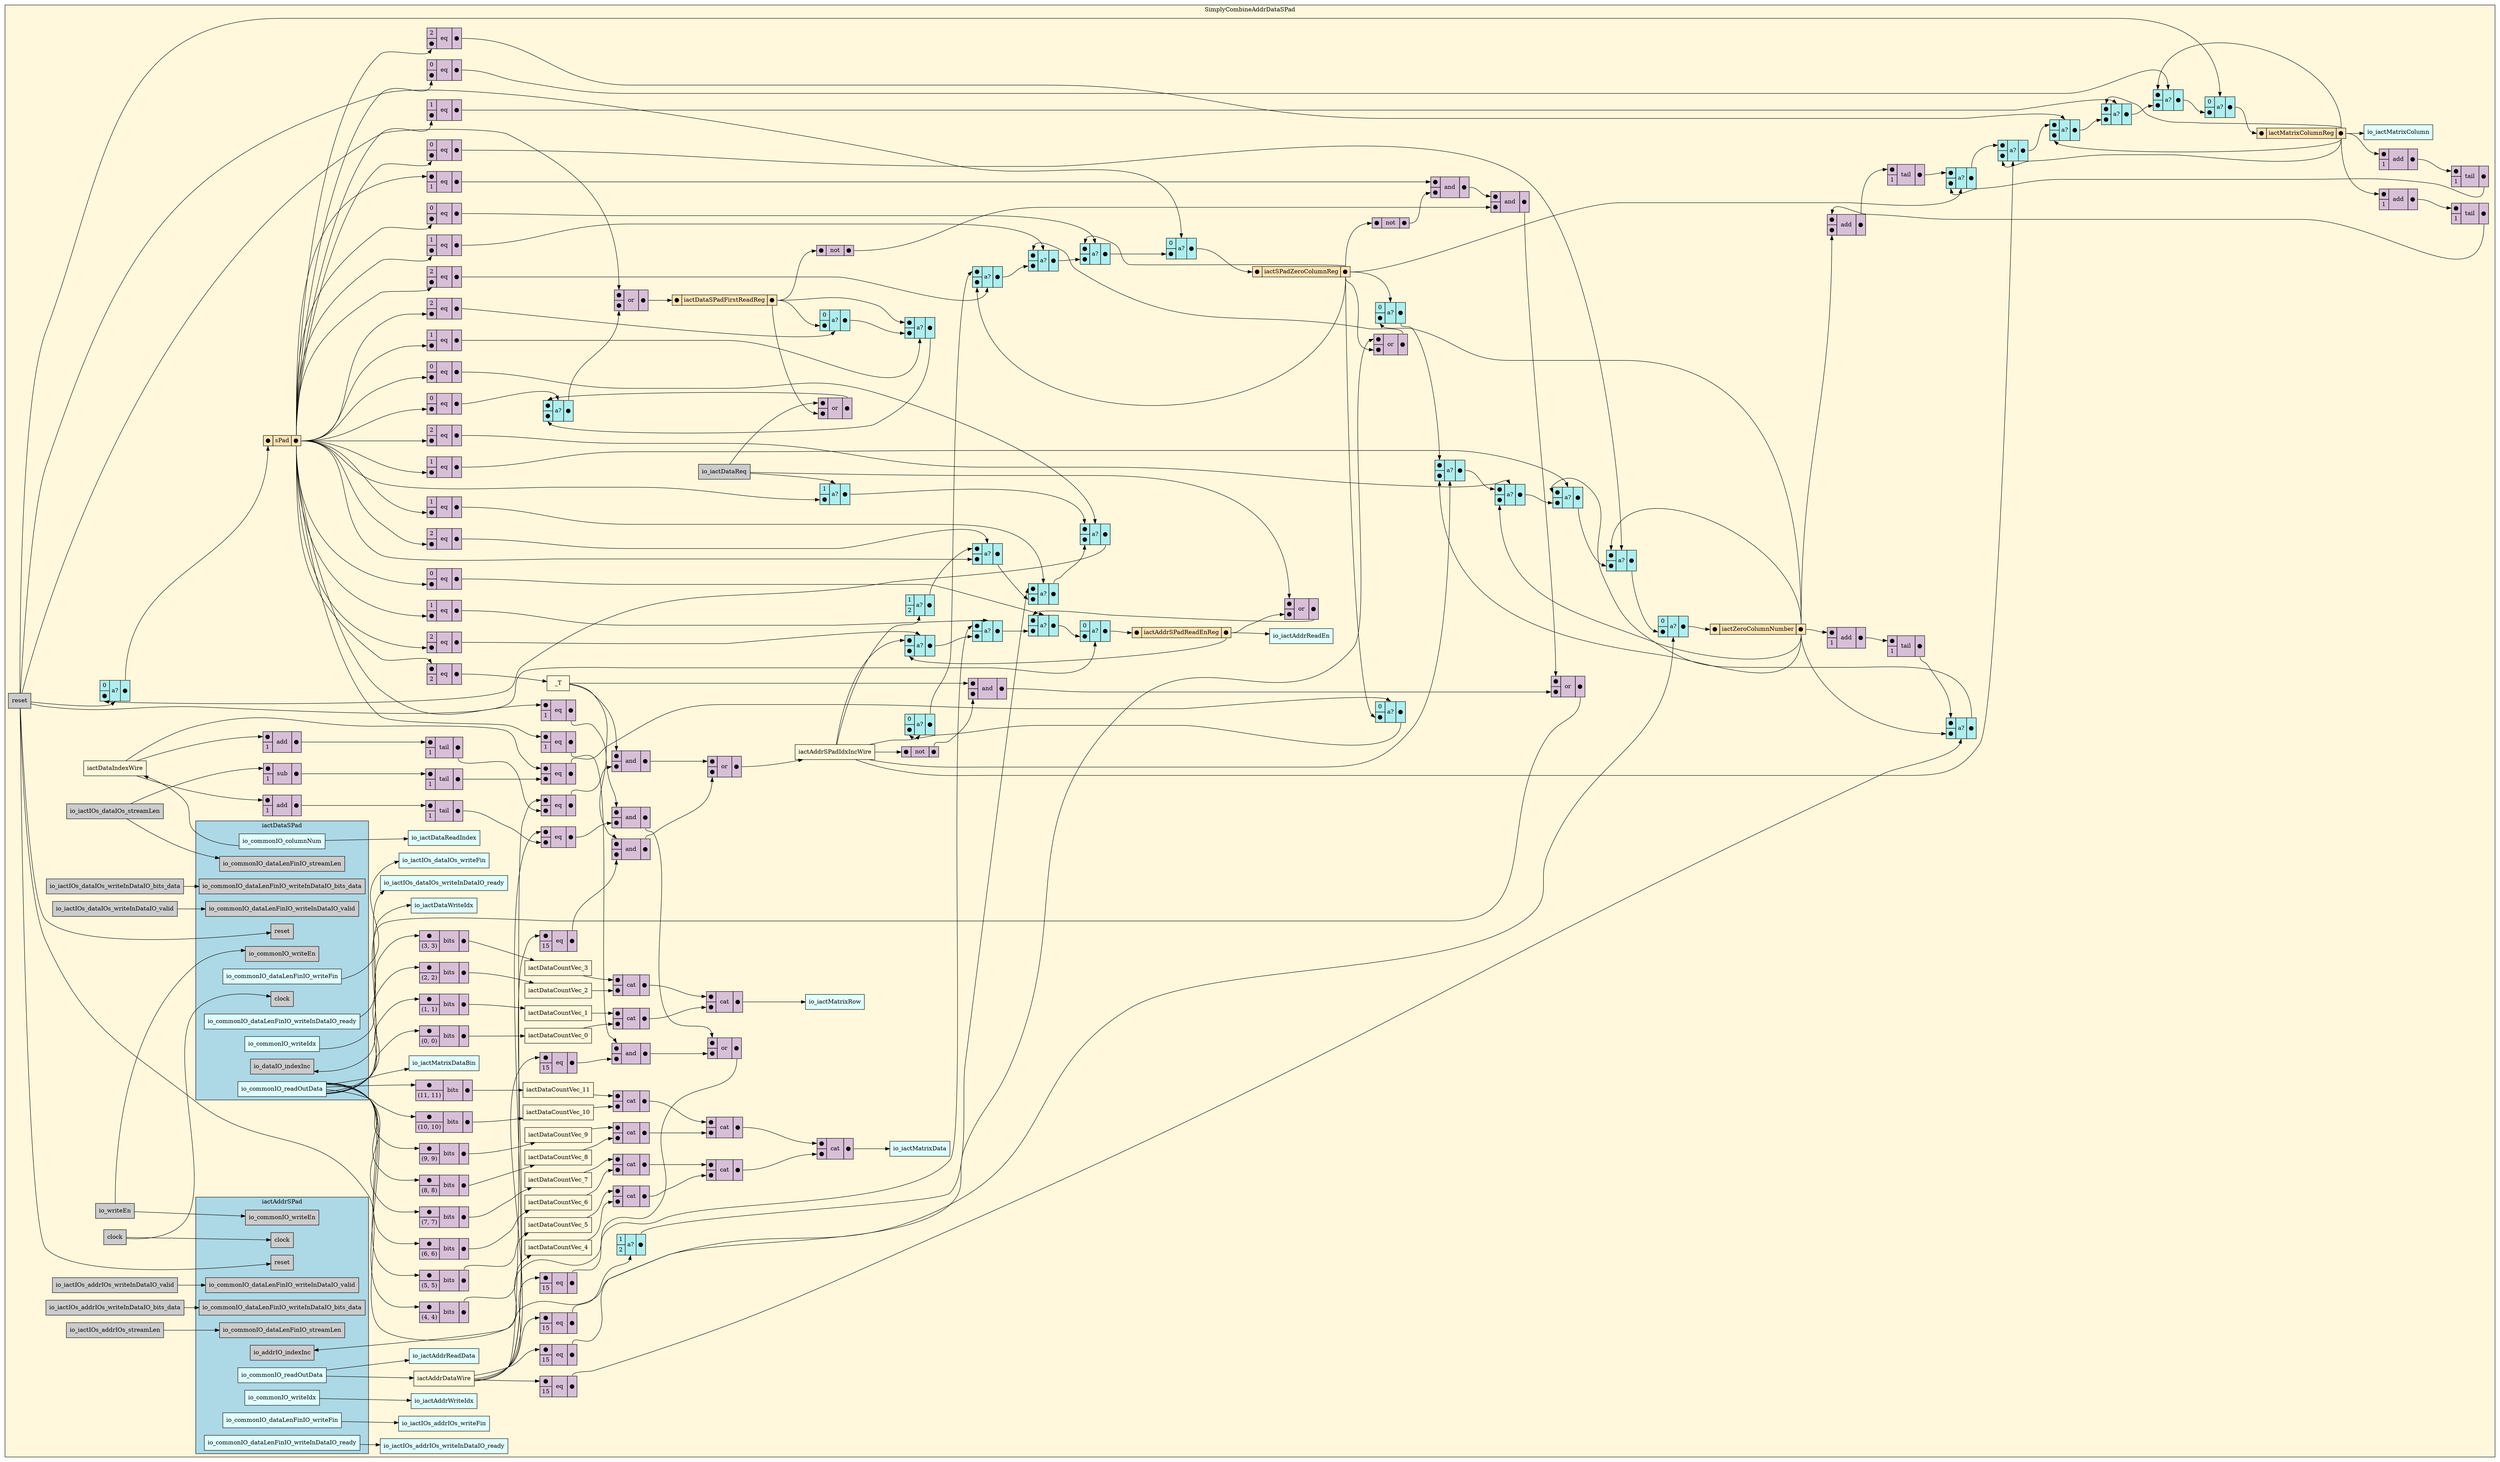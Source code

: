 digraph SimplyCombineAddrDataSPad {
stylesheet = "styles.css"
rankdir="LR" 

subgraph cluster_SimplyCombineAddrDataSPad {
  label="SimplyCombineAddrDataSPad"
  URL=""
  bgcolor="#FFF8DC"
  cluster_SimplyCombineAddrDataSPad_clock [shape = "rectangle" style="filled" fillcolor="#CCCCCC" label="clock" rank="0"]
     
cluster_SimplyCombineAddrDataSPad_reset [shape = "rectangle" style="filled" fillcolor="#CCCCCC" label="reset" rank="0"]
     
cluster_SimplyCombineAddrDataSPad_io_iactIOs_dataIOs_writeInDataIO_valid [shape = "rectangle" style="filled" fillcolor="#CCCCCC" label="io_iactIOs_dataIOs_writeInDataIO_valid" rank="0"]
     
cluster_SimplyCombineAddrDataSPad_io_iactIOs_dataIOs_writeInDataIO_bits_data [shape = "rectangle" style="filled" fillcolor="#CCCCCC" label="io_iactIOs_dataIOs_writeInDataIO_bits_data" rank="0"]
     
cluster_SimplyCombineAddrDataSPad_io_iactIOs_dataIOs_streamLen [shape = "rectangle" style="filled" fillcolor="#CCCCCC" label="io_iactIOs_dataIOs_streamLen" rank="0"]
     
cluster_SimplyCombineAddrDataSPad_io_iactIOs_addrIOs_writeInDataIO_valid [shape = "rectangle" style="filled" fillcolor="#CCCCCC" label="io_iactIOs_addrIOs_writeInDataIO_valid" rank="0"]
     
cluster_SimplyCombineAddrDataSPad_io_iactIOs_addrIOs_writeInDataIO_bits_data [shape = "rectangle" style="filled" fillcolor="#CCCCCC" label="io_iactIOs_addrIOs_writeInDataIO_bits_data" rank="0"]
     
cluster_SimplyCombineAddrDataSPad_io_iactIOs_addrIOs_streamLen [shape = "rectangle" style="filled" fillcolor="#CCCCCC" label="io_iactIOs_addrIOs_streamLen" rank="0"]
     
cluster_SimplyCombineAddrDataSPad_io_iactDataReq [shape = "rectangle" style="filled" fillcolor="#CCCCCC" label="io_iactDataReq" rank="0"]
     
cluster_SimplyCombineAddrDataSPad_io_writeEn [shape = "rectangle" style="filled" fillcolor="#CCCCCC" label="io_writeEn" rank="0"]
     
cluster_SimplyCombineAddrDataSPad_io_iactIOs_dataIOs_writeInDataIO_ready [shape = "rectangle" style="filled" fillcolor="#E0FFFF" label="io_iactIOs_dataIOs_writeInDataIO_ready" rank="1000"]
     
cluster_SimplyCombineAddrDataSPad_io_iactIOs_dataIOs_writeFin [shape = "rectangle" style="filled" fillcolor="#E0FFFF" label="io_iactIOs_dataIOs_writeFin" rank="1000"]
     
cluster_SimplyCombineAddrDataSPad_io_iactIOs_addrIOs_writeInDataIO_ready [shape = "rectangle" style="filled" fillcolor="#E0FFFF" label="io_iactIOs_addrIOs_writeInDataIO_ready" rank="1000"]
     
cluster_SimplyCombineAddrDataSPad_io_iactIOs_addrIOs_writeFin [shape = "rectangle" style="filled" fillcolor="#E0FFFF" label="io_iactIOs_addrIOs_writeFin" rank="1000"]
     
cluster_SimplyCombineAddrDataSPad_io_iactAddrWriteIdx [shape = "rectangle" style="filled" fillcolor="#E0FFFF" label="io_iactAddrWriteIdx" rank="1000"]
     
cluster_SimplyCombineAddrDataSPad_io_iactMatrixColumn [shape = "rectangle" style="filled" fillcolor="#E0FFFF" label="io_iactMatrixColumn" rank="1000"]
     
cluster_SimplyCombineAddrDataSPad_io_iactMatrixRow [shape = "rectangle" style="filled" fillcolor="#E0FFFF" label="io_iactMatrixRow" rank="1000"]
     
cluster_SimplyCombineAddrDataSPad_io_iactMatrixData [shape = "rectangle" style="filled" fillcolor="#E0FFFF" label="io_iactMatrixData" rank="1000"]
     
cluster_SimplyCombineAddrDataSPad_io_iactMatrixDataBin [shape = "rectangle" style="filled" fillcolor="#E0FFFF" label="io_iactMatrixDataBin" rank="1000"]
     
cluster_SimplyCombineAddrDataSPad_io_iactAddrReadEn [shape = "rectangle" style="filled" fillcolor="#E0FFFF" label="io_iactAddrReadEn" rank="1000"]
     
cluster_SimplyCombineAddrDataSPad_io_iactAddrReadData [shape = "rectangle" style="filled" fillcolor="#E0FFFF" label="io_iactAddrReadData" rank="1000"]
     
cluster_SimplyCombineAddrDataSPad_io_iactDataReadIndex [shape = "rectangle" style="filled" fillcolor="#E0FFFF" label="io_iactDataReadIndex" rank="1000"]
     
cluster_SimplyCombineAddrDataSPad_io_iactDataWriteIdx [shape = "rectangle" style="filled" fillcolor="#E0FFFF" label="io_iactDataWriteIdx" rank="1000"]
     

subgraph cluster_SimplyCombineAddrDataSPad_iactAddrSPad {
  label="iactAddrSPad"
  URL="SPadAddrModule.dot.svg"
  bgcolor="#ADD8E6"
  cluster_SimplyCombineAddrDataSPad_iactAddrSPad_clock [shape = "rectangle" style="filled" fillcolor="#CCCCCC" label="clock" rank="0"]
     
cluster_SimplyCombineAddrDataSPad_iactAddrSPad_reset [shape = "rectangle" style="filled" fillcolor="#CCCCCC" label="reset" rank="0"]
     
cluster_SimplyCombineAddrDataSPad_iactAddrSPad_io_commonIO_writeEn [shape = "rectangle" style="filled" fillcolor="#CCCCCC" label="io_commonIO_writeEn" rank="0"]
     
cluster_SimplyCombineAddrDataSPad_iactAddrSPad_io_commonIO_dataLenFinIO_writeInDataIO_valid [shape = "rectangle" style="filled" fillcolor="#CCCCCC" label="io_commonIO_dataLenFinIO_writeInDataIO_valid" rank="0"]
     
cluster_SimplyCombineAddrDataSPad_iactAddrSPad_io_commonIO_dataLenFinIO_writeInDataIO_bits_data [shape = "rectangle" style="filled" fillcolor="#CCCCCC" label="io_commonIO_dataLenFinIO_writeInDataIO_bits_data" rank="0"]
     
cluster_SimplyCombineAddrDataSPad_iactAddrSPad_io_commonIO_dataLenFinIO_streamLen [shape = "rectangle" style="filled" fillcolor="#CCCCCC" label="io_commonIO_dataLenFinIO_streamLen" rank="0"]
     
cluster_SimplyCombineAddrDataSPad_iactAddrSPad_io_addrIO_indexInc [shape = "rectangle" style="filled" fillcolor="#CCCCCC" label="io_addrIO_indexInc" rank="0"]
     
cluster_SimplyCombineAddrDataSPad_iactAddrSPad_io_commonIO_readOutData [shape = "rectangle" style="filled" fillcolor="#E0FFFF" label="io_commonIO_readOutData" rank="1000"]
     
cluster_SimplyCombineAddrDataSPad_iactAddrSPad_io_commonIO_writeIdx [shape = "rectangle" style="filled" fillcolor="#E0FFFF" label="io_commonIO_writeIdx" rank="1000"]
     
cluster_SimplyCombineAddrDataSPad_iactAddrSPad_io_commonIO_dataLenFinIO_writeInDataIO_ready [shape = "rectangle" style="filled" fillcolor="#E0FFFF" label="io_commonIO_dataLenFinIO_writeInDataIO_ready" rank="1000"]
     
cluster_SimplyCombineAddrDataSPad_iactAddrSPad_io_commonIO_dataLenFinIO_writeFin [shape = "rectangle" style="filled" fillcolor="#E0FFFF" label="io_commonIO_dataLenFinIO_writeFin" rank="1000"]
     

  
  
  
}
     

subgraph cluster_SimplyCombineAddrDataSPad_iactDataSPad {
  label="iactDataSPad"
  URL="SPadDataModule.dot.svg"
  bgcolor="#ADD8E6"
  cluster_SimplyCombineAddrDataSPad_iactDataSPad_clock [shape = "rectangle" style="filled" fillcolor="#CCCCCC" label="clock" rank="0"]
     
cluster_SimplyCombineAddrDataSPad_iactDataSPad_reset [shape = "rectangle" style="filled" fillcolor="#CCCCCC" label="reset" rank="0"]
     
cluster_SimplyCombineAddrDataSPad_iactDataSPad_io_commonIO_writeEn [shape = "rectangle" style="filled" fillcolor="#CCCCCC" label="io_commonIO_writeEn" rank="0"]
     
cluster_SimplyCombineAddrDataSPad_iactDataSPad_io_commonIO_dataLenFinIO_writeInDataIO_valid [shape = "rectangle" style="filled" fillcolor="#CCCCCC" label="io_commonIO_dataLenFinIO_writeInDataIO_valid" rank="0"]
     
cluster_SimplyCombineAddrDataSPad_iactDataSPad_io_commonIO_dataLenFinIO_writeInDataIO_bits_data [shape = "rectangle" style="filled" fillcolor="#CCCCCC" label="io_commonIO_dataLenFinIO_writeInDataIO_bits_data" rank="0"]
     
cluster_SimplyCombineAddrDataSPad_iactDataSPad_io_commonIO_dataLenFinIO_streamLen [shape = "rectangle" style="filled" fillcolor="#CCCCCC" label="io_commonIO_dataLenFinIO_streamLen" rank="0"]
     
cluster_SimplyCombineAddrDataSPad_iactDataSPad_io_dataIO_indexInc [shape = "rectangle" style="filled" fillcolor="#CCCCCC" label="io_dataIO_indexInc" rank="0"]
     
cluster_SimplyCombineAddrDataSPad_iactDataSPad_io_commonIO_columnNum [shape = "rectangle" style="filled" fillcolor="#E0FFFF" label="io_commonIO_columnNum" rank="1000"]
     
cluster_SimplyCombineAddrDataSPad_iactDataSPad_io_commonIO_readOutData [shape = "rectangle" style="filled" fillcolor="#E0FFFF" label="io_commonIO_readOutData" rank="1000"]
     
cluster_SimplyCombineAddrDataSPad_iactDataSPad_io_commonIO_writeIdx [shape = "rectangle" style="filled" fillcolor="#E0FFFF" label="io_commonIO_writeIdx" rank="1000"]
     
cluster_SimplyCombineAddrDataSPad_iactDataSPad_io_commonIO_dataLenFinIO_writeInDataIO_ready [shape = "rectangle" style="filled" fillcolor="#E0FFFF" label="io_commonIO_dataLenFinIO_writeInDataIO_ready" rank="1000"]
     
cluster_SimplyCombineAddrDataSPad_iactDataSPad_io_commonIO_dataLenFinIO_writeFin [shape = "rectangle" style="filled" fillcolor="#E0FFFF" label="io_commonIO_dataLenFinIO_writeFin" rank="1000"]
     

  
  
  
}
     
struct_cluster_SimplyCombineAddrDataSPad_sPad [shape="plaintext" label=<
<TABLE BORDER="0" CELLBORDER="1" CELLSPACING="0" CELLPADDING="4" BGCOLOR="#FFE4B5">
  <TR>
    <TD PORT="in">&#x25cf;</TD>
    <TD>sPad</TD>
    <TD PORT="out">&#x25cf;</TD>
  </TR>
</TABLE>>];
struct_cluster_SimplyCombineAddrDataSPad_iactSPadZeroColumnReg [shape="plaintext" label=<
<TABLE BORDER="0" CELLBORDER="1" CELLSPACING="0" CELLPADDING="4" BGCOLOR="#FFE4B5">
  <TR>
    <TD PORT="in">&#x25cf;</TD>
    <TD>iactSPadZeroColumnReg</TD>
    <TD PORT="out">&#x25cf;</TD>
  </TR>
</TABLE>>];
struct_cluster_SimplyCombineAddrDataSPad_iactAddrSPadReadEnReg [shape="plaintext" label=<
<TABLE BORDER="0" CELLBORDER="1" CELLSPACING="0" CELLPADDING="4" BGCOLOR="#FFE4B5">
  <TR>
    <TD PORT="in">&#x25cf;</TD>
    <TD>iactAddrSPadReadEnReg</TD>
    <TD PORT="out">&#x25cf;</TD>
  </TR>
</TABLE>>];
struct_cluster_SimplyCombineAddrDataSPad_iactMatrixColumnReg [shape="plaintext" label=<
<TABLE BORDER="0" CELLBORDER="1" CELLSPACING="0" CELLPADDING="4" BGCOLOR="#FFE4B5">
  <TR>
    <TD PORT="in">&#x25cf;</TD>
    <TD>iactMatrixColumnReg</TD>
    <TD PORT="out">&#x25cf;</TD>
  </TR>
</TABLE>>];
struct_cluster_SimplyCombineAddrDataSPad_iactZeroColumnNumber [shape="plaintext" label=<
<TABLE BORDER="0" CELLBORDER="1" CELLSPACING="0" CELLPADDING="4" BGCOLOR="#FFE4B5">
  <TR>
    <TD PORT="in">&#x25cf;</TD>
    <TD>iactZeroColumnNumber</TD>
    <TD PORT="out">&#x25cf;</TD>
  </TR>
</TABLE>>];
struct_cluster_SimplyCombineAddrDataSPad_iactDataSPadFirstReadReg [shape="plaintext" label=<
<TABLE BORDER="0" CELLBORDER="1" CELLSPACING="0" CELLPADDING="4" BGCOLOR="#FFE4B5">
  <TR>
    <TD PORT="in">&#x25cf;</TD>
    <TD>iactDataSPadFirstReadReg</TD>
    <TD PORT="out">&#x25cf;</TD>
  </TR>
</TABLE>>];
cluster_SimplyCombineAddrDataSPad__T [label = "_T" shape="rectangle"]; 

op_eq_1 [shape = "plaintext" label=<
<TABLE BORDER="0" CELLBORDER="1" CELLSPACING="0" CELLPADDING="4" BGCOLOR="#D8BFD8">
  <TR>
    <TD PORT="in1">&#x25cf;</TD>
    <TD ROWSPAN="2" > eq </TD>
    <TD ROWSPAN="2" PORT="out">&#x25cf;</TD>
  </TR>
  <TR>
    <TD PORT="in2">2</TD>
  </TR>
</TABLE>>];
       
cluster_SimplyCombineAddrDataSPad_iactDataIndexWire [label = "iactDataIndexWire" shape="rectangle"]; 
cluster_SimplyCombineAddrDataSPad_iactAddrDataWire [label = "iactAddrDataWire" shape="rectangle"]; 
cluster_SimplyCombineAddrDataSPad_iactAddrSPadIdxIncWire [label = "iactAddrSPadIdxIncWire" shape="rectangle"]; 

op_or_2 [shape = "plaintext" label=<
<TABLE BORDER="0" CELLBORDER="1" CELLSPACING="0" CELLPADDING="4" BGCOLOR="#D8BFD8">
  <TR>
    <TD PORT="in1">&#x25cf;</TD>
    <TD ROWSPAN="2" > or </TD>
    <TD ROWSPAN="2" PORT="out">&#x25cf;</TD>
  </TR>
  <TR>
    <TD PORT="in2">&#x25cf;</TD>
  </TR>
</TABLE>>];
       

op_and_3 [shape = "plaintext" label=<
<TABLE BORDER="0" CELLBORDER="1" CELLSPACING="0" CELLPADDING="4" BGCOLOR="#D8BFD8">
  <TR>
    <TD PORT="in1">&#x25cf;</TD>
    <TD ROWSPAN="2" > and </TD>
    <TD ROWSPAN="2" PORT="out">&#x25cf;</TD>
  </TR>
  <TR>
    <TD PORT="in2">&#x25cf;</TD>
  </TR>
</TABLE>>];
       

op_eq_4 [shape = "plaintext" label=<
<TABLE BORDER="0" CELLBORDER="1" CELLSPACING="0" CELLPADDING="4" BGCOLOR="#D8BFD8">
  <TR>
    <TD PORT="in1">&#x25cf;</TD>
    <TD ROWSPAN="2" > eq </TD>
    <TD ROWSPAN="2" PORT="out">&#x25cf;</TD>
  </TR>
  <TR>
    <TD PORT="in2">&#x25cf;</TD>
  </TR>
</TABLE>>];
       

op_tail_5 [shape = "plaintext" label=<
<TABLE BORDER="0" CELLBORDER="1" CELLSPACING="0" CELLPADDING="4" BGCOLOR="#D8BFD8">
  <TR>
    <TD PORT="in1">&#x25cf;</TD>
    <TD ROWSPAN="2" > tail </TD>
    <TD ROWSPAN="2" PORT="out">&#x25cf;</TD>
  </TR>
  <TR>
    <TD>1</TD>
  </TR>
</TABLE>>];
       

op_add_6 [shape = "plaintext" label=<
<TABLE BORDER="0" CELLBORDER="1" CELLSPACING="0" CELLPADDING="4" BGCOLOR="#D8BFD8">
  <TR>
    <TD PORT="in1">&#x25cf;</TD>
    <TD ROWSPAN="2" > add </TD>
    <TD ROWSPAN="2" PORT="out">&#x25cf;</TD>
  </TR>
  <TR>
    <TD PORT="in2">1</TD>
  </TR>
</TABLE>>];
       

op_and_7 [shape = "plaintext" label=<
<TABLE BORDER="0" CELLBORDER="1" CELLSPACING="0" CELLPADDING="4" BGCOLOR="#D8BFD8">
  <TR>
    <TD PORT="in1">&#x25cf;</TD>
    <TD ROWSPAN="2" > and </TD>
    <TD ROWSPAN="2" PORT="out">&#x25cf;</TD>
  </TR>
  <TR>
    <TD PORT="in2">&#x25cf;</TD>
  </TR>
</TABLE>>];
       

op_eq_8 [shape = "plaintext" label=<
<TABLE BORDER="0" CELLBORDER="1" CELLSPACING="0" CELLPADDING="4" BGCOLOR="#D8BFD8">
  <TR>
    <TD PORT="in1">&#x25cf;</TD>
    <TD ROWSPAN="2" > eq </TD>
    <TD ROWSPAN="2" PORT="out">&#x25cf;</TD>
  </TR>
  <TR>
    <TD PORT="in2">1</TD>
  </TR>
</TABLE>>];
       

op_eq_9 [shape = "plaintext" label=<
<TABLE BORDER="0" CELLBORDER="1" CELLSPACING="0" CELLPADDING="4" BGCOLOR="#D8BFD8">
  <TR>
    <TD PORT="in1">&#x25cf;</TD>
    <TD ROWSPAN="2" > eq </TD>
    <TD ROWSPAN="2" PORT="out">&#x25cf;</TD>
  </TR>
  <TR>
    <TD PORT="in2">15</TD>
  </TR>
</TABLE>>];
       
cluster_SimplyCombineAddrDataSPad_iactDataCountVec_0 [label = "iactDataCountVec_0" shape="rectangle"]; 

op_bits_10 [shape = "plaintext" label=<
<TABLE BORDER="0" CELLBORDER="1" CELLSPACING="0" CELLPADDING="4" BGCOLOR="#D8BFD8">
  <TR>
    <TD PORT="in1">&#x25cf;</TD>
    <TD ROWSPAN="2" > bits </TD>
    <TD ROWSPAN="2" PORT="out">&#x25cf;</TD>
  </TR>
  <TR>
    <TD>(0, 0)</TD>
  </TR>
</TABLE>>];
       
cluster_SimplyCombineAddrDataSPad_iactDataCountVec_1 [label = "iactDataCountVec_1" shape="rectangle"]; 

op_bits_11 [shape = "plaintext" label=<
<TABLE BORDER="0" CELLBORDER="1" CELLSPACING="0" CELLPADDING="4" BGCOLOR="#D8BFD8">
  <TR>
    <TD PORT="in1">&#x25cf;</TD>
    <TD ROWSPAN="2" > bits </TD>
    <TD ROWSPAN="2" PORT="out">&#x25cf;</TD>
  </TR>
  <TR>
    <TD>(1, 1)</TD>
  </TR>
</TABLE>>];
       
cluster_SimplyCombineAddrDataSPad_iactDataCountVec_2 [label = "iactDataCountVec_2" shape="rectangle"]; 

op_bits_12 [shape = "plaintext" label=<
<TABLE BORDER="0" CELLBORDER="1" CELLSPACING="0" CELLPADDING="4" BGCOLOR="#D8BFD8">
  <TR>
    <TD PORT="in1">&#x25cf;</TD>
    <TD ROWSPAN="2" > bits </TD>
    <TD ROWSPAN="2" PORT="out">&#x25cf;</TD>
  </TR>
  <TR>
    <TD>(2, 2)</TD>
  </TR>
</TABLE>>];
       
cluster_SimplyCombineAddrDataSPad_iactDataCountVec_3 [label = "iactDataCountVec_3" shape="rectangle"]; 

op_bits_13 [shape = "plaintext" label=<
<TABLE BORDER="0" CELLBORDER="1" CELLSPACING="0" CELLPADDING="4" BGCOLOR="#D8BFD8">
  <TR>
    <TD PORT="in1">&#x25cf;</TD>
    <TD ROWSPAN="2" > bits </TD>
    <TD ROWSPAN="2" PORT="out">&#x25cf;</TD>
  </TR>
  <TR>
    <TD>(3, 3)</TD>
  </TR>
</TABLE>>];
       
cluster_SimplyCombineAddrDataSPad_iactDataCountVec_4 [label = "iactDataCountVec_4" shape="rectangle"]; 

op_bits_14 [shape = "plaintext" label=<
<TABLE BORDER="0" CELLBORDER="1" CELLSPACING="0" CELLPADDING="4" BGCOLOR="#D8BFD8">
  <TR>
    <TD PORT="in1">&#x25cf;</TD>
    <TD ROWSPAN="2" > bits </TD>
    <TD ROWSPAN="2" PORT="out">&#x25cf;</TD>
  </TR>
  <TR>
    <TD>(4, 4)</TD>
  </TR>
</TABLE>>];
       
cluster_SimplyCombineAddrDataSPad_iactDataCountVec_5 [label = "iactDataCountVec_5" shape="rectangle"]; 

op_bits_15 [shape = "plaintext" label=<
<TABLE BORDER="0" CELLBORDER="1" CELLSPACING="0" CELLPADDING="4" BGCOLOR="#D8BFD8">
  <TR>
    <TD PORT="in1">&#x25cf;</TD>
    <TD ROWSPAN="2" > bits </TD>
    <TD ROWSPAN="2" PORT="out">&#x25cf;</TD>
  </TR>
  <TR>
    <TD>(5, 5)</TD>
  </TR>
</TABLE>>];
       
cluster_SimplyCombineAddrDataSPad_iactDataCountVec_6 [label = "iactDataCountVec_6" shape="rectangle"]; 

op_bits_16 [shape = "plaintext" label=<
<TABLE BORDER="0" CELLBORDER="1" CELLSPACING="0" CELLPADDING="4" BGCOLOR="#D8BFD8">
  <TR>
    <TD PORT="in1">&#x25cf;</TD>
    <TD ROWSPAN="2" > bits </TD>
    <TD ROWSPAN="2" PORT="out">&#x25cf;</TD>
  </TR>
  <TR>
    <TD>(6, 6)</TD>
  </TR>
</TABLE>>];
       
cluster_SimplyCombineAddrDataSPad_iactDataCountVec_7 [label = "iactDataCountVec_7" shape="rectangle"]; 

op_bits_17 [shape = "plaintext" label=<
<TABLE BORDER="0" CELLBORDER="1" CELLSPACING="0" CELLPADDING="4" BGCOLOR="#D8BFD8">
  <TR>
    <TD PORT="in1">&#x25cf;</TD>
    <TD ROWSPAN="2" > bits </TD>
    <TD ROWSPAN="2" PORT="out">&#x25cf;</TD>
  </TR>
  <TR>
    <TD>(7, 7)</TD>
  </TR>
</TABLE>>];
       
cluster_SimplyCombineAddrDataSPad_iactDataCountVec_8 [label = "iactDataCountVec_8" shape="rectangle"]; 

op_bits_18 [shape = "plaintext" label=<
<TABLE BORDER="0" CELLBORDER="1" CELLSPACING="0" CELLPADDING="4" BGCOLOR="#D8BFD8">
  <TR>
    <TD PORT="in1">&#x25cf;</TD>
    <TD ROWSPAN="2" > bits </TD>
    <TD ROWSPAN="2" PORT="out">&#x25cf;</TD>
  </TR>
  <TR>
    <TD>(8, 8)</TD>
  </TR>
</TABLE>>];
       
cluster_SimplyCombineAddrDataSPad_iactDataCountVec_9 [label = "iactDataCountVec_9" shape="rectangle"]; 

op_bits_19 [shape = "plaintext" label=<
<TABLE BORDER="0" CELLBORDER="1" CELLSPACING="0" CELLPADDING="4" BGCOLOR="#D8BFD8">
  <TR>
    <TD PORT="in1">&#x25cf;</TD>
    <TD ROWSPAN="2" > bits </TD>
    <TD ROWSPAN="2" PORT="out">&#x25cf;</TD>
  </TR>
  <TR>
    <TD>(9, 9)</TD>
  </TR>
</TABLE>>];
       
cluster_SimplyCombineAddrDataSPad_iactDataCountVec_10 [label = "iactDataCountVec_10" shape="rectangle"]; 

op_bits_20 [shape = "plaintext" label=<
<TABLE BORDER="0" CELLBORDER="1" CELLSPACING="0" CELLPADDING="4" BGCOLOR="#D8BFD8">
  <TR>
    <TD PORT="in1">&#x25cf;</TD>
    <TD ROWSPAN="2" > bits </TD>
    <TD ROWSPAN="2" PORT="out">&#x25cf;</TD>
  </TR>
  <TR>
    <TD>(10, 10)</TD>
  </TR>
</TABLE>>];
       
cluster_SimplyCombineAddrDataSPad_iactDataCountVec_11 [label = "iactDataCountVec_11" shape="rectangle"]; 

op_bits_21 [shape = "plaintext" label=<
<TABLE BORDER="0" CELLBORDER="1" CELLSPACING="0" CELLPADDING="4" BGCOLOR="#D8BFD8">
  <TR>
    <TD PORT="in1">&#x25cf;</TD>
    <TD ROWSPAN="2" > bits </TD>
    <TD ROWSPAN="2" PORT="out">&#x25cf;</TD>
  </TR>
  <TR>
    <TD>(11, 11)</TD>
  </TR>
</TABLE>>];
       

op_cat_22 [shape = "plaintext" label=<
<TABLE BORDER="0" CELLBORDER="1" CELLSPACING="0" CELLPADDING="4" BGCOLOR="#D8BFD8">
  <TR>
    <TD PORT="in1">&#x25cf;</TD>
    <TD ROWSPAN="2" > cat </TD>
    <TD ROWSPAN="2" PORT="out">&#x25cf;</TD>
  </TR>
  <TR>
    <TD PORT="in2">&#x25cf;</TD>
  </TR>
</TABLE>>];
       

op_cat_23 [shape = "plaintext" label=<
<TABLE BORDER="0" CELLBORDER="1" CELLSPACING="0" CELLPADDING="4" BGCOLOR="#D8BFD8">
  <TR>
    <TD PORT="in1">&#x25cf;</TD>
    <TD ROWSPAN="2" > cat </TD>
    <TD ROWSPAN="2" PORT="out">&#x25cf;</TD>
  </TR>
  <TR>
    <TD PORT="in2">&#x25cf;</TD>
  </TR>
</TABLE>>];
       

op_cat_24 [shape = "plaintext" label=<
<TABLE BORDER="0" CELLBORDER="1" CELLSPACING="0" CELLPADDING="4" BGCOLOR="#D8BFD8">
  <TR>
    <TD PORT="in1">&#x25cf;</TD>
    <TD ROWSPAN="2" > cat </TD>
    <TD ROWSPAN="2" PORT="out">&#x25cf;</TD>
  </TR>
  <TR>
    <TD PORT="in2">&#x25cf;</TD>
  </TR>
</TABLE>>];
       

op_cat_25 [shape = "plaintext" label=<
<TABLE BORDER="0" CELLBORDER="1" CELLSPACING="0" CELLPADDING="4" BGCOLOR="#D8BFD8">
  <TR>
    <TD PORT="in1">&#x25cf;</TD>
    <TD ROWSPAN="2" > cat </TD>
    <TD ROWSPAN="2" PORT="out">&#x25cf;</TD>
  </TR>
  <TR>
    <TD PORT="in2">&#x25cf;</TD>
  </TR>
</TABLE>>];
       

op_cat_26 [shape = "plaintext" label=<
<TABLE BORDER="0" CELLBORDER="1" CELLSPACING="0" CELLPADDING="4" BGCOLOR="#D8BFD8">
  <TR>
    <TD PORT="in1">&#x25cf;</TD>
    <TD ROWSPAN="2" > cat </TD>
    <TD ROWSPAN="2" PORT="out">&#x25cf;</TD>
  </TR>
  <TR>
    <TD PORT="in2">&#x25cf;</TD>
  </TR>
</TABLE>>];
       

op_cat_27 [shape = "plaintext" label=<
<TABLE BORDER="0" CELLBORDER="1" CELLSPACING="0" CELLPADDING="4" BGCOLOR="#D8BFD8">
  <TR>
    <TD PORT="in1">&#x25cf;</TD>
    <TD ROWSPAN="2" > cat </TD>
    <TD ROWSPAN="2" PORT="out">&#x25cf;</TD>
  </TR>
  <TR>
    <TD PORT="in2">&#x25cf;</TD>
  </TR>
</TABLE>>];
       

op_cat_28 [shape = "plaintext" label=<
<TABLE BORDER="0" CELLBORDER="1" CELLSPACING="0" CELLPADDING="4" BGCOLOR="#D8BFD8">
  <TR>
    <TD PORT="in1">&#x25cf;</TD>
    <TD ROWSPAN="2" > cat </TD>
    <TD ROWSPAN="2" PORT="out">&#x25cf;</TD>
  </TR>
  <TR>
    <TD PORT="in2">&#x25cf;</TD>
  </TR>
</TABLE>>];
       

op_cat_29 [shape = "plaintext" label=<
<TABLE BORDER="0" CELLBORDER="1" CELLSPACING="0" CELLPADDING="4" BGCOLOR="#D8BFD8">
  <TR>
    <TD PORT="in1">&#x25cf;</TD>
    <TD ROWSPAN="2" > cat </TD>
    <TD ROWSPAN="2" PORT="out">&#x25cf;</TD>
  </TR>
  <TR>
    <TD PORT="in2">&#x25cf;</TD>
  </TR>
</TABLE>>];
       

op_cat_30 [shape = "plaintext" label=<
<TABLE BORDER="0" CELLBORDER="1" CELLSPACING="0" CELLPADDING="4" BGCOLOR="#D8BFD8">
  <TR>
    <TD PORT="in1">&#x25cf;</TD>
    <TD ROWSPAN="2" > cat </TD>
    <TD ROWSPAN="2" PORT="out">&#x25cf;</TD>
  </TR>
  <TR>
    <TD PORT="in2">&#x25cf;</TD>
  </TR>
</TABLE>>];
       

op_cat_31 [shape = "plaintext" label=<
<TABLE BORDER="0" CELLBORDER="1" CELLSPACING="0" CELLPADDING="4" BGCOLOR="#D8BFD8">
  <TR>
    <TD PORT="in1">&#x25cf;</TD>
    <TD ROWSPAN="2" > cat </TD>
    <TD ROWSPAN="2" PORT="out">&#x25cf;</TD>
  </TR>
  <TR>
    <TD PORT="in2">&#x25cf;</TD>
  </TR>
</TABLE>>];
       

op_or_32 [shape = "plaintext" label=<
<TABLE BORDER="0" CELLBORDER="1" CELLSPACING="0" CELLPADDING="4" BGCOLOR="#D8BFD8">
  <TR>
    <TD PORT="in1">&#x25cf;</TD>
    <TD ROWSPAN="2" > or </TD>
    <TD ROWSPAN="2" PORT="out">&#x25cf;</TD>
  </TR>
  <TR>
    <TD PORT="in2">&#x25cf;</TD>
  </TR>
</TABLE>>];
       

op_and_33 [shape = "plaintext" label=<
<TABLE BORDER="0" CELLBORDER="1" CELLSPACING="0" CELLPADDING="4" BGCOLOR="#D8BFD8">
  <TR>
    <TD PORT="in1">&#x25cf;</TD>
    <TD ROWSPAN="2" > and </TD>
    <TD ROWSPAN="2" PORT="out">&#x25cf;</TD>
  </TR>
  <TR>
    <TD PORT="in2">&#x25cf;</TD>
  </TR>
</TABLE>>];
       

op_eq_34 [shape = "plaintext" label=<
<TABLE BORDER="0" CELLBORDER="1" CELLSPACING="0" CELLPADDING="4" BGCOLOR="#D8BFD8">
  <TR>
    <TD PORT="in1">&#x25cf;</TD>
    <TD ROWSPAN="2" > eq </TD>
    <TD ROWSPAN="2" PORT="out">&#x25cf;</TD>
  </TR>
  <TR>
    <TD PORT="in2">&#x25cf;</TD>
  </TR>
</TABLE>>];
       

op_tail_35 [shape = "plaintext" label=<
<TABLE BORDER="0" CELLBORDER="1" CELLSPACING="0" CELLPADDING="4" BGCOLOR="#D8BFD8">
  <TR>
    <TD PORT="in1">&#x25cf;</TD>
    <TD ROWSPAN="2" > tail </TD>
    <TD ROWSPAN="2" PORT="out">&#x25cf;</TD>
  </TR>
  <TR>
    <TD>1</TD>
  </TR>
</TABLE>>];
       

op_add_36 [shape = "plaintext" label=<
<TABLE BORDER="0" CELLBORDER="1" CELLSPACING="0" CELLPADDING="4" BGCOLOR="#D8BFD8">
  <TR>
    <TD PORT="in1">&#x25cf;</TD>
    <TD ROWSPAN="2" > add </TD>
    <TD ROWSPAN="2" PORT="out">&#x25cf;</TD>
  </TR>
  <TR>
    <TD PORT="in2">1</TD>
  </TR>
</TABLE>>];
       

op_and_37 [shape = "plaintext" label=<
<TABLE BORDER="0" CELLBORDER="1" CELLSPACING="0" CELLPADDING="4" BGCOLOR="#D8BFD8">
  <TR>
    <TD PORT="in1">&#x25cf;</TD>
    <TD ROWSPAN="2" > and </TD>
    <TD ROWSPAN="2" PORT="out">&#x25cf;</TD>
  </TR>
  <TR>
    <TD PORT="in2">&#x25cf;</TD>
  </TR>
</TABLE>>];
       

op_eq_38 [shape = "plaintext" label=<
<TABLE BORDER="0" CELLBORDER="1" CELLSPACING="0" CELLPADDING="4" BGCOLOR="#D8BFD8">
  <TR>
    <TD PORT="in1">&#x25cf;</TD>
    <TD ROWSPAN="2" > eq </TD>
    <TD ROWSPAN="2" PORT="out">&#x25cf;</TD>
  </TR>
  <TR>
    <TD PORT="in2">1</TD>
  </TR>
</TABLE>>];
       

op_eq_39 [shape = "plaintext" label=<
<TABLE BORDER="0" CELLBORDER="1" CELLSPACING="0" CELLPADDING="4" BGCOLOR="#D8BFD8">
  <TR>
    <TD PORT="in1">&#x25cf;</TD>
    <TD ROWSPAN="2" > eq </TD>
    <TD ROWSPAN="2" PORT="out">&#x25cf;</TD>
  </TR>
  <TR>
    <TD PORT="in2">15</TD>
  </TR>
</TABLE>>];
       

op_or_40 [shape = "plaintext" label=<
<TABLE BORDER="0" CELLBORDER="1" CELLSPACING="0" CELLPADDING="4" BGCOLOR="#D8BFD8">
  <TR>
    <TD PORT="in1">&#x25cf;</TD>
    <TD ROWSPAN="2" > or </TD>
    <TD ROWSPAN="2" PORT="out">&#x25cf;</TD>
  </TR>
  <TR>
    <TD PORT="in2">&#x25cf;</TD>
  </TR>
</TABLE>>];
       

op_and_41 [shape = "plaintext" label=<
<TABLE BORDER="0" CELLBORDER="1" CELLSPACING="0" CELLPADDING="4" BGCOLOR="#D8BFD8">
  <TR>
    <TD PORT="in1">&#x25cf;</TD>
    <TD ROWSPAN="2" > and </TD>
    <TD ROWSPAN="2" PORT="out">&#x25cf;</TD>
  </TR>
  <TR>
    <TD PORT="in2">&#x25cf;</TD>
  </TR>
</TABLE>>];
       

op_and_42 [shape = "plaintext" label=<
<TABLE BORDER="0" CELLBORDER="1" CELLSPACING="0" CELLPADDING="4" BGCOLOR="#D8BFD8">
  <TR>
    <TD PORT="in1">&#x25cf;</TD>
    <TD ROWSPAN="2" > and </TD>
    <TD ROWSPAN="2" PORT="out">&#x25cf;</TD>
  </TR>
  <TR>
    <TD PORT="in2">&#x25cf;</TD>
  </TR>
</TABLE>>];
       

op_eq_43 [shape = "plaintext" label=<
<TABLE BORDER="0" CELLBORDER="1" CELLSPACING="0" CELLPADDING="4" BGCOLOR="#D8BFD8">
  <TR>
    <TD PORT="in1">&#x25cf;</TD>
    <TD ROWSPAN="2" > eq </TD>
    <TD ROWSPAN="2" PORT="out">&#x25cf;</TD>
  </TR>
  <TR>
    <TD PORT="in2">1</TD>
  </TR>
</TABLE>>];
       

op_not_44 [shape = "plaintext" label=<
<TABLE BORDER="0" CELLBORDER="1" CELLSPACING="0" CELLPADDING="4" BGCOLOR="#D8BFD8">
  <TR>
    <TD PORT="in1">&#x25cf;</TD>
    <TD > not </TD>
    <TD PORT="out">&#x25cf;</TD>
  </TR>
</TABLE>>];
       

op_not_45 [shape = "plaintext" label=<
<TABLE BORDER="0" CELLBORDER="1" CELLSPACING="0" CELLPADDING="4" BGCOLOR="#D8BFD8">
  <TR>
    <TD PORT="in1">&#x25cf;</TD>
    <TD > not </TD>
    <TD PORT="out">&#x25cf;</TD>
  </TR>
</TABLE>>];
       

op_and_46 [shape = "plaintext" label=<
<TABLE BORDER="0" CELLBORDER="1" CELLSPACING="0" CELLPADDING="4" BGCOLOR="#D8BFD8">
  <TR>
    <TD PORT="in1">&#x25cf;</TD>
    <TD ROWSPAN="2" > and </TD>
    <TD ROWSPAN="2" PORT="out">&#x25cf;</TD>
  </TR>
  <TR>
    <TD PORT="in2">&#x25cf;</TD>
  </TR>
</TABLE>>];
       

op_not_47 [shape = "plaintext" label=<
<TABLE BORDER="0" CELLBORDER="1" CELLSPACING="0" CELLPADDING="4" BGCOLOR="#D8BFD8">
  <TR>
    <TD PORT="in1">&#x25cf;</TD>
    <TD > not </TD>
    <TD PORT="out">&#x25cf;</TD>
  </TR>
</TABLE>>];
       

mux_59392331 [shape = "plaintext" label=<
<TABLE BORDER="0" CELLBORDER="1" CELLSPACING="0" CELLPADDING="4" BGCOLOR="#AFEEEE">
  <TR>
    <TD PORT="in1">0</TD>
    <TD ROWSPAN="2" PORT="select">a?</TD>
    <TD ROWSPAN="2" PORT="out">&#x25cf;</TD>
  </TR>
  <TR>
    <TD PORT="in2">&#x25cf;</TD>
  </TR>
</TABLE>>];
       

mux_695825629 [shape = "plaintext" label=<
<TABLE BORDER="0" CELLBORDER="1" CELLSPACING="0" CELLPADDING="4" BGCOLOR="#AFEEEE">
  <TR>
    <TD PORT="in1">&#x25cf;</TD>
    <TD ROWSPAN="2" PORT="select">a?</TD>
    <TD ROWSPAN="2" PORT="out">&#x25cf;</TD>
  </TR>
  <TR>
    <TD PORT="in2">&#x25cf;</TD>
  </TR>
</TABLE>>];
       

op_eq_48 [shape = "plaintext" label=<
<TABLE BORDER="0" CELLBORDER="1" CELLSPACING="0" CELLPADDING="4" BGCOLOR="#D8BFD8">
  <TR>
    <TD PORT="in1">0</TD>
    <TD ROWSPAN="2" > eq </TD>
    <TD ROWSPAN="2" PORT="out">&#x25cf;</TD>
  </TR>
  <TR>
    <TD PORT="in2">&#x25cf;</TD>
  </TR>
</TABLE>>];
       

mux_39663549 [shape = "plaintext" label=<
<TABLE BORDER="0" CELLBORDER="1" CELLSPACING="0" CELLPADDING="4" BGCOLOR="#AFEEEE">
  <TR>
    <TD PORT="in1">1</TD>
    <TD ROWSPAN="2" PORT="select">a?</TD>
    <TD ROWSPAN="2" PORT="out">&#x25cf;</TD>
  </TR>
  <TR>
    <TD PORT="in2">&#x25cf;</TD>
  </TR>
</TABLE>>];
       

mux_193500111 [shape = "plaintext" label=<
<TABLE BORDER="0" CELLBORDER="1" CELLSPACING="0" CELLPADDING="4" BGCOLOR="#AFEEEE">
  <TR>
    <TD PORT="in1">&#x25cf;</TD>
    <TD ROWSPAN="2" PORT="select">a?</TD>
    <TD ROWSPAN="2" PORT="out">&#x25cf;</TD>
  </TR>
  <TR>
    <TD PORT="in2">&#x25cf;</TD>
  </TR>
</TABLE>>];
       

op_eq_49 [shape = "plaintext" label=<
<TABLE BORDER="0" CELLBORDER="1" CELLSPACING="0" CELLPADDING="4" BGCOLOR="#D8BFD8">
  <TR>
    <TD PORT="in1">1</TD>
    <TD ROWSPAN="2" > eq </TD>
    <TD ROWSPAN="2" PORT="out">&#x25cf;</TD>
  </TR>
  <TR>
    <TD PORT="in2">&#x25cf;</TD>
  </TR>
</TABLE>>];
       

mux_822482204 [shape = "plaintext" label=<
<TABLE BORDER="0" CELLBORDER="1" CELLSPACING="0" CELLPADDING="4" BGCOLOR="#AFEEEE">
  <TR>
    <TD PORT="in1">1</TD>
    <TD ROWSPAN="2" PORT="select">a?</TD>
    <TD ROWSPAN="2" PORT="out">&#x25cf;</TD>
  </TR>
  <TR>
    <TD PORT="in2">2</TD>
  </TR>
</TABLE>>];
       

op_eq_50 [shape = "plaintext" label=<
<TABLE BORDER="0" CELLBORDER="1" CELLSPACING="0" CELLPADDING="4" BGCOLOR="#D8BFD8">
  <TR>
    <TD PORT="in1">&#x25cf;</TD>
    <TD ROWSPAN="2" > eq </TD>
    <TD ROWSPAN="2" PORT="out">&#x25cf;</TD>
  </TR>
  <TR>
    <TD PORT="in2">15</TD>
  </TR>
</TABLE>>];
       

mux_1447781234 [shape = "plaintext" label=<
<TABLE BORDER="0" CELLBORDER="1" CELLSPACING="0" CELLPADDING="4" BGCOLOR="#AFEEEE">
  <TR>
    <TD PORT="in1">&#x25cf;</TD>
    <TD ROWSPAN="2" PORT="select">a?</TD>
    <TD ROWSPAN="2" PORT="out">&#x25cf;</TD>
  </TR>
  <TR>
    <TD PORT="in2">&#x25cf;</TD>
  </TR>
</TABLE>>];
       

op_eq_51 [shape = "plaintext" label=<
<TABLE BORDER="0" CELLBORDER="1" CELLSPACING="0" CELLPADDING="4" BGCOLOR="#D8BFD8">
  <TR>
    <TD PORT="in1">2</TD>
    <TD ROWSPAN="2" > eq </TD>
    <TD ROWSPAN="2" PORT="out">&#x25cf;</TD>
  </TR>
  <TR>
    <TD PORT="in2">&#x25cf;</TD>
  </TR>
</TABLE>>];
       

mux_1005499502 [shape = "plaintext" label=<
<TABLE BORDER="0" CELLBORDER="1" CELLSPACING="0" CELLPADDING="4" BGCOLOR="#AFEEEE">
  <TR>
    <TD PORT="in1">1</TD>
    <TD ROWSPAN="2" PORT="select">a?</TD>
    <TD ROWSPAN="2" PORT="out">&#x25cf;</TD>
  </TR>
  <TR>
    <TD PORT="in2">2</TD>
  </TR>
</TABLE>>];
       

mux_1889550407 [shape = "plaintext" label=<
<TABLE BORDER="0" CELLBORDER="1" CELLSPACING="0" CELLPADDING="4" BGCOLOR="#AFEEEE">
  <TR>
    <TD PORT="in1">0</TD>
    <TD ROWSPAN="2" PORT="select">a?</TD>
    <TD ROWSPAN="2" PORT="out">&#x25cf;</TD>
  </TR>
  <TR>
    <TD PORT="in2">&#x25cf;</TD>
  </TR>
</TABLE>>];
       

mux_273684599 [shape = "plaintext" label=<
<TABLE BORDER="0" CELLBORDER="1" CELLSPACING="0" CELLPADDING="4" BGCOLOR="#AFEEEE">
  <TR>
    <TD PORT="in1">&#x25cf;</TD>
    <TD ROWSPAN="2" PORT="select">a?</TD>
    <TD ROWSPAN="2" PORT="out">&#x25cf;</TD>
  </TR>
  <TR>
    <TD PORT="in2">&#x25cf;</TD>
  </TR>
</TABLE>>];
       

op_eq_52 [shape = "plaintext" label=<
<TABLE BORDER="0" CELLBORDER="1" CELLSPACING="0" CELLPADDING="4" BGCOLOR="#D8BFD8">
  <TR>
    <TD PORT="in1">0</TD>
    <TD ROWSPAN="2" > eq </TD>
    <TD ROWSPAN="2" PORT="out">&#x25cf;</TD>
  </TR>
  <TR>
    <TD PORT="in2">&#x25cf;</TD>
  </TR>
</TABLE>>];
       

mux_1050226694 [shape = "plaintext" label=<
<TABLE BORDER="0" CELLBORDER="1" CELLSPACING="0" CELLPADDING="4" BGCOLOR="#AFEEEE">
  <TR>
    <TD PORT="in1">&#x25cf;</TD>
    <TD ROWSPAN="2" PORT="select">a?</TD>
    <TD ROWSPAN="2" PORT="out">&#x25cf;</TD>
  </TR>
  <TR>
    <TD PORT="in2">&#x25cf;</TD>
  </TR>
</TABLE>>];
       

op_eq_53 [shape = "plaintext" label=<
<TABLE BORDER="0" CELLBORDER="1" CELLSPACING="0" CELLPADDING="4" BGCOLOR="#D8BFD8">
  <TR>
    <TD PORT="in1">1</TD>
    <TD ROWSPAN="2" > eq </TD>
    <TD ROWSPAN="2" PORT="out">&#x25cf;</TD>
  </TR>
  <TR>
    <TD PORT="in2">&#x25cf;</TD>
  </TR>
</TABLE>>];
       

op_or_54 [shape = "plaintext" label=<
<TABLE BORDER="0" CELLBORDER="1" CELLSPACING="0" CELLPADDING="4" BGCOLOR="#D8BFD8">
  <TR>
    <TD PORT="in1">&#x25cf;</TD>
    <TD ROWSPAN="2" > or </TD>
    <TD ROWSPAN="2" PORT="out">&#x25cf;</TD>
  </TR>
  <TR>
    <TD PORT="in2">&#x25cf;</TD>
  </TR>
</TABLE>>];
       

op_eq_55 [shape = "plaintext" label=<
<TABLE BORDER="0" CELLBORDER="1" CELLSPACING="0" CELLPADDING="4" BGCOLOR="#D8BFD8">
  <TR>
    <TD PORT="in1">&#x25cf;</TD>
    <TD ROWSPAN="2" > eq </TD>
    <TD ROWSPAN="2" PORT="out">&#x25cf;</TD>
  </TR>
  <TR>
    <TD PORT="in2">15</TD>
  </TR>
</TABLE>>];
       

mux_349054506 [shape = "plaintext" label=<
<TABLE BORDER="0" CELLBORDER="1" CELLSPACING="0" CELLPADDING="4" BGCOLOR="#AFEEEE">
  <TR>
    <TD PORT="in1">&#x25cf;</TD>
    <TD ROWSPAN="2" PORT="select">a?</TD>
    <TD ROWSPAN="2" PORT="out">&#x25cf;</TD>
  </TR>
  <TR>
    <TD PORT="in2">&#x25cf;</TD>
  </TR>
</TABLE>>];
       

op_eq_56 [shape = "plaintext" label=<
<TABLE BORDER="0" CELLBORDER="1" CELLSPACING="0" CELLPADDING="4" BGCOLOR="#D8BFD8">
  <TR>
    <TD PORT="in1">2</TD>
    <TD ROWSPAN="2" > eq </TD>
    <TD ROWSPAN="2" PORT="out">&#x25cf;</TD>
  </TR>
  <TR>
    <TD PORT="in2">&#x25cf;</TD>
  </TR>
</TABLE>>];
       

mux_1521503419 [shape = "plaintext" label=<
<TABLE BORDER="0" CELLBORDER="1" CELLSPACING="0" CELLPADDING="4" BGCOLOR="#AFEEEE">
  <TR>
    <TD PORT="in1">0</TD>
    <TD ROWSPAN="2" PORT="select">a?</TD>
    <TD ROWSPAN="2" PORT="out">&#x25cf;</TD>
  </TR>
  <TR>
    <TD PORT="in2">&#x25cf;</TD>
  </TR>
</TABLE>>];
       

mux_153743849 [shape = "plaintext" label=<
<TABLE BORDER="0" CELLBORDER="1" CELLSPACING="0" CELLPADDING="4" BGCOLOR="#AFEEEE">
  <TR>
    <TD PORT="in1">0</TD>
    <TD ROWSPAN="2" PORT="select">a?</TD>
    <TD ROWSPAN="2" PORT="out">&#x25cf;</TD>
  </TR>
  <TR>
    <TD PORT="in2">&#x25cf;</TD>
  </TR>
</TABLE>>];
       

op_eq_57 [shape = "plaintext" label=<
<TABLE BORDER="0" CELLBORDER="1" CELLSPACING="0" CELLPADDING="4" BGCOLOR="#D8BFD8">
  <TR>
    <TD PORT="in1">&#x25cf;</TD>
    <TD ROWSPAN="2" > eq </TD>
    <TD ROWSPAN="2" PORT="out">&#x25cf;</TD>
  </TR>
  <TR>
    <TD PORT="in2">&#x25cf;</TD>
  </TR>
</TABLE>>];
       

op_tail_58 [shape = "plaintext" label=<
<TABLE BORDER="0" CELLBORDER="1" CELLSPACING="0" CELLPADDING="4" BGCOLOR="#D8BFD8">
  <TR>
    <TD PORT="in1">&#x25cf;</TD>
    <TD ROWSPAN="2" > tail </TD>
    <TD ROWSPAN="2" PORT="out">&#x25cf;</TD>
  </TR>
  <TR>
    <TD>1</TD>
  </TR>
</TABLE>>];
       

op_sub_59 [shape = "plaintext" label=<
<TABLE BORDER="0" CELLBORDER="1" CELLSPACING="0" CELLPADDING="4" BGCOLOR="#D8BFD8">
  <TR>
    <TD PORT="in1">&#x25cf;</TD>
    <TD ROWSPAN="2" > sub </TD>
    <TD ROWSPAN="2" PORT="out">&#x25cf;</TD>
  </TR>
  <TR>
    <TD PORT="in2">1</TD>
  </TR>
</TABLE>>];
       

mux_1255936837 [shape = "plaintext" label=<
<TABLE BORDER="0" CELLBORDER="1" CELLSPACING="0" CELLPADDING="4" BGCOLOR="#AFEEEE">
  <TR>
    <TD PORT="in1">0</TD>
    <TD ROWSPAN="2" PORT="select">a?</TD>
    <TD ROWSPAN="2" PORT="out">&#x25cf;</TD>
  </TR>
  <TR>
    <TD PORT="in2">&#x25cf;</TD>
  </TR>
</TABLE>>];
       

mux_2010350037 [shape = "plaintext" label=<
<TABLE BORDER="0" CELLBORDER="1" CELLSPACING="0" CELLPADDING="4" BGCOLOR="#AFEEEE">
  <TR>
    <TD PORT="in1">&#x25cf;</TD>
    <TD ROWSPAN="2" PORT="select">a?</TD>
    <TD ROWSPAN="2" PORT="out">&#x25cf;</TD>
  </TR>
  <TR>
    <TD PORT="in2">&#x25cf;</TD>
  </TR>
</TABLE>>];
       

op_eq_60 [shape = "plaintext" label=<
<TABLE BORDER="0" CELLBORDER="1" CELLSPACING="0" CELLPADDING="4" BGCOLOR="#D8BFD8">
  <TR>
    <TD PORT="in1">0</TD>
    <TD ROWSPAN="2" > eq </TD>
    <TD ROWSPAN="2" PORT="out">&#x25cf;</TD>
  </TR>
  <TR>
    <TD PORT="in2">&#x25cf;</TD>
  </TR>
</TABLE>>];
       

op_or_61 [shape = "plaintext" label=<
<TABLE BORDER="0" CELLBORDER="1" CELLSPACING="0" CELLPADDING="4" BGCOLOR="#D8BFD8">
  <TR>
    <TD PORT="in1">&#x25cf;</TD>
    <TD ROWSPAN="2" > or </TD>
    <TD ROWSPAN="2" PORT="out">&#x25cf;</TD>
  </TR>
  <TR>
    <TD PORT="in2">&#x25cf;</TD>
  </TR>
</TABLE>>];
       

mux_1705791404 [shape = "plaintext" label=<
<TABLE BORDER="0" CELLBORDER="1" CELLSPACING="0" CELLPADDING="4" BGCOLOR="#AFEEEE">
  <TR>
    <TD PORT="in1">&#x25cf;</TD>
    <TD ROWSPAN="2" PORT="select">a?</TD>
    <TD ROWSPAN="2" PORT="out">&#x25cf;</TD>
  </TR>
  <TR>
    <TD PORT="in2">&#x25cf;</TD>
  </TR>
</TABLE>>];
       

op_eq_62 [shape = "plaintext" label=<
<TABLE BORDER="0" CELLBORDER="1" CELLSPACING="0" CELLPADDING="4" BGCOLOR="#D8BFD8">
  <TR>
    <TD PORT="in1">1</TD>
    <TD ROWSPAN="2" > eq </TD>
    <TD ROWSPAN="2" PORT="out">&#x25cf;</TD>
  </TR>
  <TR>
    <TD PORT="in2">&#x25cf;</TD>
  </TR>
</TABLE>>];
       

op_eq_63 [shape = "plaintext" label=<
<TABLE BORDER="0" CELLBORDER="1" CELLSPACING="0" CELLPADDING="4" BGCOLOR="#D8BFD8">
  <TR>
    <TD PORT="in1">&#x25cf;</TD>
    <TD ROWSPAN="2" > eq </TD>
    <TD ROWSPAN="2" PORT="out">&#x25cf;</TD>
  </TR>
  <TR>
    <TD PORT="in2">15</TD>
  </TR>
</TABLE>>];
       

mux_1839465712 [shape = "plaintext" label=<
<TABLE BORDER="0" CELLBORDER="1" CELLSPACING="0" CELLPADDING="4" BGCOLOR="#AFEEEE">
  <TR>
    <TD PORT="in1">&#x25cf;</TD>
    <TD ROWSPAN="2" PORT="select">a?</TD>
    <TD ROWSPAN="2" PORT="out">&#x25cf;</TD>
  </TR>
  <TR>
    <TD PORT="in2">&#x25cf;</TD>
  </TR>
</TABLE>>];
       

op_eq_64 [shape = "plaintext" label=<
<TABLE BORDER="0" CELLBORDER="1" CELLSPACING="0" CELLPADDING="4" BGCOLOR="#D8BFD8">
  <TR>
    <TD PORT="in1">2</TD>
    <TD ROWSPAN="2" > eq </TD>
    <TD ROWSPAN="2" PORT="out">&#x25cf;</TD>
  </TR>
  <TR>
    <TD PORT="in2">&#x25cf;</TD>
  </TR>
</TABLE>>];
       

mux_1139040263 [shape = "plaintext" label=<
<TABLE BORDER="0" CELLBORDER="1" CELLSPACING="0" CELLPADDING="4" BGCOLOR="#AFEEEE">
  <TR>
    <TD PORT="in1">0</TD>
    <TD ROWSPAN="2" PORT="select">a?</TD>
    <TD ROWSPAN="2" PORT="out">&#x25cf;</TD>
  </TR>
  <TR>
    <TD PORT="in2">&#x25cf;</TD>
  </TR>
</TABLE>>];
       

mux_1788266867 [shape = "plaintext" label=<
<TABLE BORDER="0" CELLBORDER="1" CELLSPACING="0" CELLPADDING="4" BGCOLOR="#AFEEEE">
  <TR>
    <TD PORT="in1">&#x25cf;</TD>
    <TD ROWSPAN="2" PORT="select">a?</TD>
    <TD ROWSPAN="2" PORT="out">&#x25cf;</TD>
  </TR>
  <TR>
    <TD PORT="in2">&#x25cf;</TD>
  </TR>
</TABLE>>];
       

op_eq_65 [shape = "plaintext" label=<
<TABLE BORDER="0" CELLBORDER="1" CELLSPACING="0" CELLPADDING="4" BGCOLOR="#D8BFD8">
  <TR>
    <TD PORT="in1">0</TD>
    <TD ROWSPAN="2" > eq </TD>
    <TD ROWSPAN="2" PORT="out">&#x25cf;</TD>
  </TR>
  <TR>
    <TD PORT="in2">&#x25cf;</TD>
  </TR>
</TABLE>>];
       

mux_387445309 [shape = "plaintext" label=<
<TABLE BORDER="0" CELLBORDER="1" CELLSPACING="0" CELLPADDING="4" BGCOLOR="#AFEEEE">
  <TR>
    <TD PORT="in1">&#x25cf;</TD>
    <TD ROWSPAN="2" PORT="select">a?</TD>
    <TD ROWSPAN="2" PORT="out">&#x25cf;</TD>
  </TR>
  <TR>
    <TD PORT="in2">&#x25cf;</TD>
  </TR>
</TABLE>>];
       

op_eq_66 [shape = "plaintext" label=<
<TABLE BORDER="0" CELLBORDER="1" CELLSPACING="0" CELLPADDING="4" BGCOLOR="#D8BFD8">
  <TR>
    <TD PORT="in1">1</TD>
    <TD ROWSPAN="2" > eq </TD>
    <TD ROWSPAN="2" PORT="out">&#x25cf;</TD>
  </TR>
  <TR>
    <TD PORT="in2">&#x25cf;</TD>
  </TR>
</TABLE>>];
       

mux_841609816 [shape = "plaintext" label=<
<TABLE BORDER="0" CELLBORDER="1" CELLSPACING="0" CELLPADDING="4" BGCOLOR="#AFEEEE">
  <TR>
    <TD PORT="in1">&#x25cf;</TD>
    <TD ROWSPAN="2" PORT="select">a?</TD>
    <TD ROWSPAN="2" PORT="out">&#x25cf;</TD>
  </TR>
  <TR>
    <TD PORT="in2">&#x25cf;</TD>
  </TR>
</TABLE>>];
       

op_eq_67 [shape = "plaintext" label=<
<TABLE BORDER="0" CELLBORDER="1" CELLSPACING="0" CELLPADDING="4" BGCOLOR="#D8BFD8">
  <TR>
    <TD PORT="in1">2</TD>
    <TD ROWSPAN="2" > eq </TD>
    <TD ROWSPAN="2" PORT="out">&#x25cf;</TD>
  </TR>
  <TR>
    <TD PORT="in2">&#x25cf;</TD>
  </TR>
</TABLE>>];
       

mux_287106174 [shape = "plaintext" label=<
<TABLE BORDER="0" CELLBORDER="1" CELLSPACING="0" CELLPADDING="4" BGCOLOR="#AFEEEE">
  <TR>
    <TD PORT="in1">&#x25cf;</TD>
    <TD ROWSPAN="2" PORT="select">a?</TD>
    <TD ROWSPAN="2" PORT="out">&#x25cf;</TD>
  </TR>
  <TR>
    <TD PORT="in2">&#x25cf;</TD>
  </TR>
</TABLE>>];
       

mux_1176053164 [shape = "plaintext" label=<
<TABLE BORDER="0" CELLBORDER="1" CELLSPACING="0" CELLPADDING="4" BGCOLOR="#AFEEEE">
  <TR>
    <TD PORT="in1">&#x25cf;</TD>
    <TD ROWSPAN="2" PORT="select">a?</TD>
    <TD ROWSPAN="2" PORT="out">&#x25cf;</TD>
  </TR>
  <TR>
    <TD PORT="in2">&#x25cf;</TD>
  </TR>
</TABLE>>];
       

op_tail_68 [shape = "plaintext" label=<
<TABLE BORDER="0" CELLBORDER="1" CELLSPACING="0" CELLPADDING="4" BGCOLOR="#D8BFD8">
  <TR>
    <TD PORT="in1">&#x25cf;</TD>
    <TD ROWSPAN="2" > tail </TD>
    <TD ROWSPAN="2" PORT="out">&#x25cf;</TD>
  </TR>
  <TR>
    <TD>1</TD>
  </TR>
</TABLE>>];
       

op_add_69 [shape = "plaintext" label=<
<TABLE BORDER="0" CELLBORDER="1" CELLSPACING="0" CELLPADDING="4" BGCOLOR="#D8BFD8">
  <TR>
    <TD PORT="in1">&#x25cf;</TD>
    <TD ROWSPAN="2" > add </TD>
    <TD ROWSPAN="2" PORT="out">&#x25cf;</TD>
  </TR>
  <TR>
    <TD PORT="in2">&#x25cf;</TD>
  </TR>
</TABLE>>];
       

op_tail_70 [shape = "plaintext" label=<
<TABLE BORDER="0" CELLBORDER="1" CELLSPACING="0" CELLPADDING="4" BGCOLOR="#D8BFD8">
  <TR>
    <TD PORT="in1">&#x25cf;</TD>
    <TD ROWSPAN="2" > tail </TD>
    <TD ROWSPAN="2" PORT="out">&#x25cf;</TD>
  </TR>
  <TR>
    <TD>1</TD>
  </TR>
</TABLE>>];
       

op_add_71 [shape = "plaintext" label=<
<TABLE BORDER="0" CELLBORDER="1" CELLSPACING="0" CELLPADDING="4" BGCOLOR="#D8BFD8">
  <TR>
    <TD PORT="in1">&#x25cf;</TD>
    <TD ROWSPAN="2" > add </TD>
    <TD ROWSPAN="2" PORT="out">&#x25cf;</TD>
  </TR>
  <TR>
    <TD PORT="in2">1</TD>
  </TR>
</TABLE>>];
       

op_tail_72 [shape = "plaintext" label=<
<TABLE BORDER="0" CELLBORDER="1" CELLSPACING="0" CELLPADDING="4" BGCOLOR="#D8BFD8">
  <TR>
    <TD PORT="in1">&#x25cf;</TD>
    <TD ROWSPAN="2" > tail </TD>
    <TD ROWSPAN="2" PORT="out">&#x25cf;</TD>
  </TR>
  <TR>
    <TD>1</TD>
  </TR>
</TABLE>>];
       

op_add_73 [shape = "plaintext" label=<
<TABLE BORDER="0" CELLBORDER="1" CELLSPACING="0" CELLPADDING="4" BGCOLOR="#D8BFD8">
  <TR>
    <TD PORT="in1">&#x25cf;</TD>
    <TD ROWSPAN="2" > add </TD>
    <TD ROWSPAN="2" PORT="out">&#x25cf;</TD>
  </TR>
  <TR>
    <TD PORT="in2">1</TD>
  </TR>
</TABLE>>];
       

mux_1780521204 [shape = "plaintext" label=<
<TABLE BORDER="0" CELLBORDER="1" CELLSPACING="0" CELLPADDING="4" BGCOLOR="#AFEEEE">
  <TR>
    <TD PORT="in1">0</TD>
    <TD ROWSPAN="2" PORT="select">a?</TD>
    <TD ROWSPAN="2" PORT="out">&#x25cf;</TD>
  </TR>
  <TR>
    <TD PORT="in2">&#x25cf;</TD>
  </TR>
</TABLE>>];
       

mux_1703139792 [shape = "plaintext" label=<
<TABLE BORDER="0" CELLBORDER="1" CELLSPACING="0" CELLPADDING="4" BGCOLOR="#AFEEEE">
  <TR>
    <TD PORT="in1">&#x25cf;</TD>
    <TD ROWSPAN="2" PORT="select">a?</TD>
    <TD ROWSPAN="2" PORT="out">&#x25cf;</TD>
  </TR>
  <TR>
    <TD PORT="in2">&#x25cf;</TD>
  </TR>
</TABLE>>];
       

op_eq_74 [shape = "plaintext" label=<
<TABLE BORDER="0" CELLBORDER="1" CELLSPACING="0" CELLPADDING="4" BGCOLOR="#D8BFD8">
  <TR>
    <TD PORT="in1">0</TD>
    <TD ROWSPAN="2" > eq </TD>
    <TD ROWSPAN="2" PORT="out">&#x25cf;</TD>
  </TR>
  <TR>
    <TD PORT="in2">&#x25cf;</TD>
  </TR>
</TABLE>>];
       

mux_572477433 [shape = "plaintext" label=<
<TABLE BORDER="0" CELLBORDER="1" CELLSPACING="0" CELLPADDING="4" BGCOLOR="#AFEEEE">
  <TR>
    <TD PORT="in1">&#x25cf;</TD>
    <TD ROWSPAN="2" PORT="select">a?</TD>
    <TD ROWSPAN="2" PORT="out">&#x25cf;</TD>
  </TR>
  <TR>
    <TD PORT="in2">&#x25cf;</TD>
  </TR>
</TABLE>>];
       

op_eq_75 [shape = "plaintext" label=<
<TABLE BORDER="0" CELLBORDER="1" CELLSPACING="0" CELLPADDING="4" BGCOLOR="#D8BFD8">
  <TR>
    <TD PORT="in1">1</TD>
    <TD ROWSPAN="2" > eq </TD>
    <TD ROWSPAN="2" PORT="out">&#x25cf;</TD>
  </TR>
  <TR>
    <TD PORT="in2">&#x25cf;</TD>
  </TR>
</TABLE>>];
       

mux_594192731 [shape = "plaintext" label=<
<TABLE BORDER="0" CELLBORDER="1" CELLSPACING="0" CELLPADDING="4" BGCOLOR="#AFEEEE">
  <TR>
    <TD PORT="in1">&#x25cf;</TD>
    <TD ROWSPAN="2" PORT="select">a?</TD>
    <TD ROWSPAN="2" PORT="out">&#x25cf;</TD>
  </TR>
  <TR>
    <TD PORT="in2">&#x25cf;</TD>
  </TR>
</TABLE>>];
       

op_eq_76 [shape = "plaintext" label=<
<TABLE BORDER="0" CELLBORDER="1" CELLSPACING="0" CELLPADDING="4" BGCOLOR="#D8BFD8">
  <TR>
    <TD PORT="in1">&#x25cf;</TD>
    <TD ROWSPAN="2" > eq </TD>
    <TD ROWSPAN="2" PORT="out">&#x25cf;</TD>
  </TR>
  <TR>
    <TD PORT="in2">15</TD>
  </TR>
</TABLE>>];
       

op_tail_77 [shape = "plaintext" label=<
<TABLE BORDER="0" CELLBORDER="1" CELLSPACING="0" CELLPADDING="4" BGCOLOR="#D8BFD8">
  <TR>
    <TD PORT="in1">&#x25cf;</TD>
    <TD ROWSPAN="2" > tail </TD>
    <TD ROWSPAN="2" PORT="out">&#x25cf;</TD>
  </TR>
  <TR>
    <TD>1</TD>
  </TR>
</TABLE>>];
       

op_add_78 [shape = "plaintext" label=<
<TABLE BORDER="0" CELLBORDER="1" CELLSPACING="0" CELLPADDING="4" BGCOLOR="#D8BFD8">
  <TR>
    <TD PORT="in1">&#x25cf;</TD>
    <TD ROWSPAN="2" > add </TD>
    <TD ROWSPAN="2" PORT="out">&#x25cf;</TD>
  </TR>
  <TR>
    <TD PORT="in2">1</TD>
  </TR>
</TABLE>>];
       

mux_430310592 [shape = "plaintext" label=<
<TABLE BORDER="0" CELLBORDER="1" CELLSPACING="0" CELLPADDING="4" BGCOLOR="#AFEEEE">
  <TR>
    <TD PORT="in1">&#x25cf;</TD>
    <TD ROWSPAN="2" PORT="select">a?</TD>
    <TD ROWSPAN="2" PORT="out">&#x25cf;</TD>
  </TR>
  <TR>
    <TD PORT="in2">&#x25cf;</TD>
  </TR>
</TABLE>>];
       

op_eq_79 [shape = "plaintext" label=<
<TABLE BORDER="0" CELLBORDER="1" CELLSPACING="0" CELLPADDING="4" BGCOLOR="#D8BFD8">
  <TR>
    <TD PORT="in1">2</TD>
    <TD ROWSPAN="2" > eq </TD>
    <TD ROWSPAN="2" PORT="out">&#x25cf;</TD>
  </TR>
  <TR>
    <TD PORT="in2">&#x25cf;</TD>
  </TR>
</TABLE>>];
       

mux_2031015163 [shape = "plaintext" label=<
<TABLE BORDER="0" CELLBORDER="1" CELLSPACING="0" CELLPADDING="4" BGCOLOR="#AFEEEE">
  <TR>
    <TD PORT="in1">&#x25cf;</TD>
    <TD ROWSPAN="2" PORT="select">a?</TD>
    <TD ROWSPAN="2" PORT="out">&#x25cf;</TD>
  </TR>
  <TR>
    <TD PORT="in2">&#x25cf;</TD>
  </TR>
</TABLE>>];
       

mux_346348116 [shape = "plaintext" label=<
<TABLE BORDER="0" CELLBORDER="1" CELLSPACING="0" CELLPADDING="4" BGCOLOR="#AFEEEE">
  <TR>
    <TD PORT="in1">0</TD>
    <TD ROWSPAN="2" PORT="select">a?</TD>
    <TD ROWSPAN="2" PORT="out">&#x25cf;</TD>
  </TR>
  <TR>
    <TD PORT="in2">&#x25cf;</TD>
  </TR>
</TABLE>>];
       

op_or_80 [shape = "plaintext" label=<
<TABLE BORDER="0" CELLBORDER="1" CELLSPACING="0" CELLPADDING="4" BGCOLOR="#D8BFD8">
  <TR>
    <TD PORT="in1">&#x25cf;</TD>
    <TD ROWSPAN="2" > or </TD>
    <TD ROWSPAN="2" PORT="out">&#x25cf;</TD>
  </TR>
  <TR>
    <TD PORT="in2">&#x25cf;</TD>
  </TR>
</TABLE>>];
       

mux_683556117 [shape = "plaintext" label=<
<TABLE BORDER="0" CELLBORDER="1" CELLSPACING="0" CELLPADDING="4" BGCOLOR="#AFEEEE">
  <TR>
    <TD PORT="in1">&#x25cf;</TD>
    <TD ROWSPAN="2" PORT="select">a?</TD>
    <TD ROWSPAN="2" PORT="out">&#x25cf;</TD>
  </TR>
  <TR>
    <TD PORT="in2">&#x25cf;</TD>
  </TR>
</TABLE>>];
       

op_eq_81 [shape = "plaintext" label=<
<TABLE BORDER="0" CELLBORDER="1" CELLSPACING="0" CELLPADDING="4" BGCOLOR="#D8BFD8">
  <TR>
    <TD PORT="in1">0</TD>
    <TD ROWSPAN="2" > eq </TD>
    <TD ROWSPAN="2" PORT="out">&#x25cf;</TD>
  </TR>
  <TR>
    <TD PORT="in2">&#x25cf;</TD>
  </TR>
</TABLE>>];
       

op_or_82 [shape = "plaintext" label=<
<TABLE BORDER="0" CELLBORDER="1" CELLSPACING="0" CELLPADDING="4" BGCOLOR="#D8BFD8">
  <TR>
    <TD PORT="in1">&#x25cf;</TD>
    <TD ROWSPAN="2" > or </TD>
    <TD ROWSPAN="2" PORT="out">&#x25cf;</TD>
  </TR>
  <TR>
    <TD PORT="in2">&#x25cf;</TD>
  </TR>
</TABLE>>];
       

mux_1055083065 [shape = "plaintext" label=<
<TABLE BORDER="0" CELLBORDER="1" CELLSPACING="0" CELLPADDING="4" BGCOLOR="#AFEEEE">
  <TR>
    <TD PORT="in1">&#x25cf;</TD>
    <TD ROWSPAN="2" PORT="select">a?</TD>
    <TD ROWSPAN="2" PORT="out">&#x25cf;</TD>
  </TR>
  <TR>
    <TD PORT="in2">&#x25cf;</TD>
  </TR>
</TABLE>>];
       

op_eq_83 [shape = "plaintext" label=<
<TABLE BORDER="0" CELLBORDER="1" CELLSPACING="0" CELLPADDING="4" BGCOLOR="#D8BFD8">
  <TR>
    <TD PORT="in1">1</TD>
    <TD ROWSPAN="2" > eq </TD>
    <TD ROWSPAN="2" PORT="out">&#x25cf;</TD>
  </TR>
  <TR>
    <TD PORT="in2">&#x25cf;</TD>
  </TR>
</TABLE>>];
       

mux_1473823747 [shape = "plaintext" label=<
<TABLE BORDER="0" CELLBORDER="1" CELLSPACING="0" CELLPADDING="4" BGCOLOR="#AFEEEE">
  <TR>
    <TD PORT="in1">0</TD>
    <TD ROWSPAN="2" PORT="select">a?</TD>
    <TD ROWSPAN="2" PORT="out">&#x25cf;</TD>
  </TR>
  <TR>
    <TD PORT="in2">&#x25cf;</TD>
  </TR>
</TABLE>>];
       

op_eq_84 [shape = "plaintext" label=<
<TABLE BORDER="0" CELLBORDER="1" CELLSPACING="0" CELLPADDING="4" BGCOLOR="#D8BFD8">
  <TR>
    <TD PORT="in1">2</TD>
    <TD ROWSPAN="2" > eq </TD>
    <TD ROWSPAN="2" PORT="out">&#x25cf;</TD>
  </TR>
  <TR>
    <TD PORT="in2">&#x25cf;</TD>
  </TR>
</TABLE>>];
       

  op_bits_11:out -> cluster_SimplyCombineAddrDataSPad_iactDataCountVec_1
  op_eq_66:out -> mux_387445309:select
  mux_153743849:out -> mux_1521503419:in2
  op_or_40:out -> cluster_SimplyCombineAddrDataSPad_iactDataSPad_io_dataIO_indexInc
  cluster_SimplyCombineAddrDataSPad_io_writeEn -> cluster_SimplyCombineAddrDataSPad_iactDataSPad_io_commonIO_writeEn
  cluster_SimplyCombineAddrDataSPad_iactDataCountVec_0 -> op_cat_24:in2
  op_bits_20:out -> cluster_SimplyCombineAddrDataSPad_iactDataCountVec_10
  cluster_SimplyCombineAddrDataSPad_iactDataIndexWire -> op_add_36:in1
  struct_cluster_SimplyCombineAddrDataSPad_iactDataSPadFirstReadReg:out -> op_or_82:in2
  struct_cluster_SimplyCombineAddrDataSPad_iactMatrixColumnReg:out -> op_add_73:in1
  struct_cluster_SimplyCombineAddrDataSPad_sPad:out -> op_eq_38:in1
  mux_349054506:out -> mux_1050226694:in2
  cluster_SimplyCombineAddrDataSPad_iactDataSPad_io_commonIO_readOutData -> op_bits_20:in1
  op_eq_4:out -> op_and_3:in2
  op_eq_81:out -> mux_683556117:select
  op_add_69:out -> op_tail_68:in1
  op_bits_14:out -> cluster_SimplyCombineAddrDataSPad_iactDataCountVec_4
  mux_1703139792:out -> mux_1780521204:in2
  cluster_SimplyCombineAddrDataSPad_reset -> mux_1780521204:select
  struct_cluster_SimplyCombineAddrDataSPad_iactSPadZeroColumnReg:out -> op_or_54:in2
  op_eq_9:out -> op_and_7:in2
  cluster_SimplyCombineAddrDataSPad_iactDataCountVec_3 -> op_cat_23:in1
  cluster_SimplyCombineAddrDataSPad_iactDataCountVec_8 -> op_cat_28:in2
  mux_287106174:out -> mux_841609816:in1
  mux_1447781234:out -> mux_193500111:in2
  op_eq_63:out -> mux_1705791404:in1
  struct_cluster_SimplyCombineAddrDataSPad_sPad:out -> op_eq_60:in2
  cluster_SimplyCombineAddrDataSPad_iactDataIndexWire -> op_eq_57:in1
  struct_cluster_SimplyCombineAddrDataSPad_iactDataSPadFirstReadReg:out -> op_not_45:in1
  struct_cluster_SimplyCombineAddrDataSPad_iactZeroColumnNumber:out -> mux_1703139792:in1
  mux_1705791404:out -> mux_2010350037:in2
  mux_59392331:out -> struct_cluster_SimplyCombineAddrDataSPad_sPad:in
  struct_cluster_SimplyCombineAddrDataSPad_sPad:out -> op_eq_64:in2
  op_cat_29:out -> op_cat_25:in2
  op_eq_51:out -> mux_1447781234:select
  cluster_SimplyCombineAddrDataSPad_iactAddrDataWire -> op_eq_76:in1
  op_add_71:out -> op_tail_70:in1
  cluster_SimplyCombineAddrDataSPad_iactAddrDataWire -> op_eq_39:in1
  struct_cluster_SimplyCombineAddrDataSPad_iactZeroColumnNumber:out -> mux_430310592:in2
  cluster_SimplyCombineAddrDataSPad_iactDataSPad_io_commonIO_columnNum -> cluster_SimplyCombineAddrDataSPad_io_iactDataReadIndex
  cluster_SimplyCombineAddrDataSPad_iactDataCountVec_6 -> op_cat_30:in2
  cluster_SimplyCombineAddrDataSPad_iactDataCountVec_11 -> op_cat_27:in1
  cluster_SimplyCombineAddrDataSPad_iactDataSPad_io_commonIO_readOutData -> op_bits_11:in1
  struct_cluster_SimplyCombineAddrDataSPad_sPad:out -> op_eq_51:in2
  op_eq_75:out -> mux_572477433:select
  struct_cluster_SimplyCombineAddrDataSPad_iactZeroColumnNumber:out -> op_add_78:in1
  cluster_SimplyCombineAddrDataSPad_iactDataSPad_io_commonIO_readOutData -> op_bits_15:in1
  mux_1521503419:out -> mux_349054506:in1
  cluster_SimplyCombineAddrDataSPad_iactAddrDataWire -> op_eq_63:in1
  cluster_SimplyCombineAddrDataSPad_iactDataCountVec_1 -> op_cat_24:in1
  mux_430310592:out -> mux_572477433:in2
  mux_1889550407:out -> struct_cluster_SimplyCombineAddrDataSPad_iactSPadZeroColumnReg:in
  mux_1050226694:out -> mux_273684599:in2
  op_and_41:out -> op_or_40:in1
  op_eq_34:out -> op_and_33:in2
  op_cat_31:out -> op_cat_29:in2
  cluster_SimplyCombineAddrDataSPad_iactAddrDataWire -> op_eq_4:in1
  cluster_SimplyCombineAddrDataSPad_io_iactIOs_addrIOs_streamLen -> cluster_SimplyCombineAddrDataSPad_iactAddrSPad_io_commonIO_dataLenFinIO_streamLen
  struct_cluster_SimplyCombineAddrDataSPad_sPad:out -> op_eq_83:in2
  mux_1055083065:out -> mux_683556117:in2
  op_eq_39:out -> op_and_37:in2
  struct_cluster_SimplyCombineAddrDataSPad_iactMatrixColumnReg:out -> cluster_SimplyCombineAddrDataSPad_io_iactMatrixColumn
  cluster_SimplyCombineAddrDataSPad_iactAddrDataWire -> op_eq_50:in1
  op_eq_64:out -> mux_1839465712:select
  struct_cluster_SimplyCombineAddrDataSPad_sPad:out -> op_eq_8:in1
  op_or_61:out -> mux_2010350037:in1
  struct_cluster_SimplyCombineAddrDataSPad_iactMatrixColumnReg:out -> mux_387445309:in1
  op_not_44:out -> op_and_42:in2
  struct_cluster_SimplyCombineAddrDataSPad_sPad:out -> op_eq_65:in2
  cluster_SimplyCombineAddrDataSPad_iactDataCountVec_4 -> op_cat_31:in2
  cluster_SimplyCombineAddrDataSPad_iactDataCountVec_9 -> op_cat_28:in1
  op_and_37:out -> op_or_32:in2
  op_bits_13:out -> cluster_SimplyCombineAddrDataSPad_iactDataCountVec_3
  struct_cluster_SimplyCombineAddrDataSPad_iactZeroColumnNumber:out -> mux_594192731:in2
  struct_cluster_SimplyCombineAddrDataSPad_iactMatrixColumnReg:out -> mux_287106174:in2
  cluster_SimplyCombineAddrDataSPad_iactDataSPad_io_commonIO_readOutData -> op_bits_19:in1
  op_bits_16:out -> cluster_SimplyCombineAddrDataSPad_iactDataCountVec_6
  mux_695825629:out -> mux_59392331:in2
  op_and_42:out -> op_and_41:in1
  op_tail_68:out -> mux_1176053164:in1
  mux_2031015163:out -> mux_430310592:in1
  struct_cluster_SimplyCombineAddrDataSPad_iactZeroColumnNumber:out -> mux_2031015163:in2
  op_eq_74:out -> mux_1703139792:select
  op_cat_25:out -> cluster_SimplyCombineAddrDataSPad_io_iactMatrixData
  mux_2010350037:out -> mux_1255936837:in2
  struct_cluster_SimplyCombineAddrDataSPad_sPad:out -> mux_39663549:in2
  cluster_SimplyCombineAddrDataSPad_io_writeEn -> cluster_SimplyCombineAddrDataSPad_iactAddrSPad_io_commonIO_writeEn
  mux_1473823747:out -> mux_1055083065:in2
  struct_cluster_SimplyCombineAddrDataSPad_sPad:out -> op_eq_74:in2
  mux_193500111:out -> mux_695825629:in2
  cluster_SimplyCombineAddrDataSPad_iactDataSPad_io_commonIO_readOutData -> op_bits_21:in1
  op_not_47:out -> op_and_46:in2
  cluster_SimplyCombineAddrDataSPad_iactDataCountVec_7 -> op_cat_30:in1
  op_tail_70:out -> op_add_69:in1
  cluster_SimplyCombineAddrDataSPad_iactDataSPad_io_commonIO_dataLenFinIO_writeInDataIO_ready -> cluster_SimplyCombineAddrDataSPad_io_iactIOs_dataIOs_writeInDataIO_ready
  op_eq_48:out -> mux_695825629:select
  struct_cluster_SimplyCombineAddrDataSPad_sPad:out -> op_eq_52:in2
  op_bits_10:out -> cluster_SimplyCombineAddrDataSPad_iactDataCountVec_0
  op_eq_62:out -> mux_1705791404:select
  cluster_SimplyCombineAddrDataSPad_io_iactDataReq -> op_or_82:in1
  cluster_SimplyCombineAddrDataSPad__T -> op_and_3:in1
  op_eq_79:out -> mux_430310592:select
  op_or_32:out -> cluster_SimplyCombineAddrDataSPad_iactAddrSPad_io_addrIO_indexInc
  op_or_54:out -> mux_1050226694:in1
  op_eq_56:out -> mux_349054506:select
  struct_cluster_SimplyCombineAddrDataSPad_sPad:out -> op_eq_56:in2
  op_cat_24:out -> op_cat_22:in2
  struct_cluster_SimplyCombineAddrDataSPad_sPad:out -> mux_1447781234:in2
  op_bits_19:out -> cluster_SimplyCombineAddrDataSPad_iactDataCountVec_9
  struct_cluster_SimplyCombineAddrDataSPad_iactMatrixColumnReg:out -> op_add_71:in1
  cluster_SimplyCombineAddrDataSPad_reset -> cluster_SimplyCombineAddrDataSPad_iactAddrSPad_reset
  mux_387445309:out -> mux_1788266867:in2
  op_eq_55:out -> op_or_54:in1
  struct_cluster_SimplyCombineAddrDataSPad_sPad:out -> op_eq_75:in2
  mux_822482204:out -> mux_193500111:in1
  op_eq_49:out -> mux_193500111:select
  op_eq_8:out -> op_and_7:in1
  op_cat_28:out -> op_cat_26:in2
  cluster_SimplyCombineAddrDataSPad_iactDataSPad_io_commonIO_readOutData -> op_bits_12:in1
  op_and_33:out -> op_or_32:in1
  cluster_SimplyCombineAddrDataSPad_clock -> cluster_SimplyCombineAddrDataSPad_iactDataSPad_clock
  op_eq_65:out -> mux_1788266867:select
  cluster_SimplyCombineAddrDataSPad_iactAddrDataWire -> op_eq_55:in1
  struct_cluster_SimplyCombineAddrDataSPad_sPad:out -> op_eq_1:in1
  cluster_SimplyCombineAddrDataSPad_iactDataSPad_io_commonIO_dataLenFinIO_writeFin -> cluster_SimplyCombineAddrDataSPad_io_iactIOs_dataIOs_writeFin
  op_eq_57:out -> mux_153743849:select
  cluster_SimplyCombineAddrDataSPad_io_iactIOs_dataIOs_writeInDataIO_bits_data -> cluster_SimplyCombineAddrDataSPad_iactDataSPad_io_commonIO_dataLenFinIO_writeInDataIO_bits_data
  cluster_SimplyCombineAddrDataSPad_io_iactIOs_dataIOs_streamLen -> cluster_SimplyCombineAddrDataSPad_iactDataSPad_io_commonIO_dataLenFinIO_streamLen
  struct_cluster_SimplyCombineAddrDataSPad_sPad:out -> op_eq_62:in2
  cluster_SimplyCombineAddrDataSPad_iactAddrSPad_io_commonIO_dataLenFinIO_writeFin -> cluster_SimplyCombineAddrDataSPad_io_iactIOs_addrIOs_writeFin
  mux_1780521204:out -> struct_cluster_SimplyCombineAddrDataSPad_iactZeroColumnNumber:in
  struct_cluster_SimplyCombineAddrDataSPad_iactDataSPadFirstReadReg:out -> mux_1473823747:in2
  cluster_SimplyCombineAddrDataSPad_iactAddrSPadIdxIncWire -> mux_287106174:select
  op_cat_26:out -> op_cat_25:in1
  cluster_SimplyCombineAddrDataSPad_iactDataSPad_io_commonIO_readOutData -> op_bits_16:in1
  struct_cluster_SimplyCombineAddrDataSPad_sPad:out -> op_eq_79:in2
  mux_1139040263:out -> struct_cluster_SimplyCombineAddrDataSPad_iactMatrixColumnReg:in
  struct_cluster_SimplyCombineAddrDataSPad_iactAddrSPadReadEnReg:out -> op_or_61:in2
  struct_cluster_SimplyCombineAddrDataSPad_sPad:out -> op_eq_84:in2
  struct_cluster_SimplyCombineAddrDataSPad_iactDataSPadFirstReadReg:out -> mux_1055083065:in1
  cluster_SimplyCombineAddrDataSPad__T -> op_and_46:in1
  cluster_SimplyCombineAddrDataSPad_iactAddrSPadIdxIncWire -> mux_2031015163:select
  op_cat_30:out -> op_cat_29:in1
  cluster_SimplyCombineAddrDataSPad__T -> op_and_33:in1
  struct_cluster_SimplyCombineAddrDataSPad_iactAddrSPadReadEnReg:out -> mux_1839465712:in2
  cluster_SimplyCombineAddrDataSPad_iactAddrSPad_io_commonIO_readOutData -> cluster_SimplyCombineAddrDataSPad_iactAddrDataWire
  struct_cluster_SimplyCombineAddrDataSPad_sPad:out -> op_eq_66:in2
  op_tail_35:out -> op_eq_34:in2
  op_or_2:out -> cluster_SimplyCombineAddrDataSPad_iactAddrSPadIdxIncWire
  cluster_SimplyCombineAddrDataSPad_reset -> mux_1139040263:select
  op_bits_18:out -> cluster_SimplyCombineAddrDataSPad_iactDataCountVec_8
  op_cat_22:out -> cluster_SimplyCombineAddrDataSPad_io_iactMatrixRow
  struct_cluster_SimplyCombineAddrDataSPad_iactSPadZeroColumnReg:out -> mux_273684599:in1
  mux_683556117:out -> op_or_80:in2
  struct_cluster_SimplyCombineAddrDataSPad_sPad:out -> op_eq_81:in2
  mux_594192731:out -> mux_572477433:in1
  op_eq_1:out -> cluster_SimplyCombineAddrDataSPad__T
  cluster_SimplyCombineAddrDataSPad_iactDataIndexWire -> op_add_6:in1
  op_add_73:out -> op_tail_72:in1
  cluster_SimplyCombineAddrDataSPad_iactAddrDataWire -> op_eq_9:in1
  cluster_SimplyCombineAddrDataSPad_io_iactDataReq -> mux_39663549:select
  op_eq_43:out -> op_and_42:in1
  op_tail_77:out -> mux_594192731:in1
  cluster_SimplyCombineAddrDataSPad_iactDataCountVec_5 -> op_cat_31:in1
  op_or_82:out -> mux_683556117:in1
  cluster_SimplyCombineAddrDataSPad_iactAddrSPad_io_commonIO_readOutData -> cluster_SimplyCombineAddrDataSPad_io_iactAddrReadData
  op_bits_21:out -> cluster_SimplyCombineAddrDataSPad_iactDataCountVec_11
  struct_cluster_SimplyCombineAddrDataSPad_sPad:out -> op_eq_53:in2
  mux_1176053164:out -> mux_287106174:in1
  mux_1788266867:out -> mux_1139040263:in2
  op_eq_53:out -> mux_1050226694:select
  op_eq_38:out -> op_and_37:in1
  op_bits_12:out -> cluster_SimplyCombineAddrDataSPad_iactDataCountVec_2
  op_tail_58:out -> op_eq_57:in2
  op_eq_83:out -> mux_1055083065:select
  cluster_SimplyCombineAddrDataSPad_iactAddrSPadIdxIncWire -> op_not_47:in1
  struct_cluster_SimplyCombineAddrDataSPad_iactMatrixColumnReg:out -> mux_841609816:in2
  cluster_SimplyCombineAddrDataSPad_iactAddrSPadIdxIncWire -> mux_1521503419:select
  mux_346348116:out -> mux_2031015163:in1
  cluster_SimplyCombineAddrDataSPad_iactAddrSPad_io_commonIO_dataLenFinIO_writeInDataIO_ready -> cluster_SimplyCombineAddrDataSPad_io_iactIOs_addrIOs_writeInDataIO_ready
  cluster_SimplyCombineAddrDataSPad_io_iactIOs_dataIOs_writeInDataIO_valid -> cluster_SimplyCombineAddrDataSPad_iactDataSPad_io_commonIO_dataLenFinIO_writeInDataIO_valid
  mux_1839465712:out -> mux_1705791404:in2
  cluster_SimplyCombineAddrDataSPad_iactDataCountVec_2 -> op_cat_23:in2
  cluster_SimplyCombineAddrDataSPad_iactDataSPad_io_commonIO_writeIdx -> cluster_SimplyCombineAddrDataSPad_io_iactDataWriteIdx
  struct_cluster_SimplyCombineAddrDataSPad_iactAddrSPadReadEnReg:out -> cluster_SimplyCombineAddrDataSPad_io_iactAddrReadEn
  op_bits_15:out -> cluster_SimplyCombineAddrDataSPad_iactDataCountVec_5
  mux_39663549:out -> mux_695825629:in1
  mux_572477433:out -> mux_1703139792:in2
  cluster_SimplyCombineAddrDataSPad_iactAddrSPadIdxIncWire -> mux_1005499502:select
  cluster_SimplyCombineAddrDataSPad_io_iactIOs_addrIOs_writeInDataIO_valid -> cluster_SimplyCombineAddrDataSPad_iactAddrSPad_io_commonIO_dataLenFinIO_writeInDataIO_valid
  cluster_SimplyCombineAddrDataSPad_reset -> mux_1889550407:select
  struct_cluster_SimplyCombineAddrDataSPad_iactZeroColumnNumber:out -> mux_346348116:in2
  mux_1005499502:out -> mux_1447781234:in1
  struct_cluster_SimplyCombineAddrDataSPad_iactSPadZeroColumnReg:out -> mux_1176053164:select
  cluster_SimplyCombineAddrDataSPad_iactAddrSPad_io_commonIO_writeIdx -> cluster_SimplyCombineAddrDataSPad_io_iactAddrWriteIdx
  cluster_SimplyCombineAddrDataSPad_iactDataSPad_io_commonIO_readOutData -> op_bits_13:in1
  cluster_SimplyCombineAddrDataSPad_iactAddrSPadIdxIncWire -> mux_1839465712:in1
  mux_1255936837:out -> struct_cluster_SimplyCombineAddrDataSPad_iactAddrSPadReadEnReg:in
  op_and_7:out -> op_or_2:in2
  op_eq_84:out -> mux_1473823747:select
  op_add_36:out -> op_tail_35:in1
  op_cat_23:out -> op_cat_22:in1
  cluster_SimplyCombineAddrDataSPad_reset -> mux_59392331:select
  cluster_SimplyCombineAddrDataSPad_iactDataCountVec_10 -> op_cat_27:in2
  op_or_80:out -> struct_cluster_SimplyCombineAddrDataSPad_iactDataSPadFirstReadReg:in
  cluster_SimplyCombineAddrDataSPad_reset -> mux_1255936837:select
  op_tail_5:out -> op_eq_4:in2
  struct_cluster_SimplyCombineAddrDataSPad_sPad:out -> op_eq_48:in2
  cluster_SimplyCombineAddrDataSPad_iactDataSPad_io_commonIO_readOutData -> op_bits_10:in1
  cluster_SimplyCombineAddrDataSPad_iactDataSPad_io_commonIO_columnNum -> cluster_SimplyCombineAddrDataSPad_iactDataIndexWire
  struct_cluster_SimplyCombineAddrDataSPad_iactSPadZeroColumnReg:out -> mux_349054506:in2
  cluster_SimplyCombineAddrDataSPad_iactDataSPad_io_commonIO_readOutData -> op_bits_17:in1
  op_add_6:out -> op_tail_5:in1
  cluster_SimplyCombineAddrDataSPad_io_iactIOs_dataIOs_streamLen -> op_sub_59:in1
  op_cat_27:out -> op_cat_26:in1
  op_and_46:out -> op_or_40:in2
  cluster_SimplyCombineAddrDataSPad_io_iactIOs_addrIOs_writeInDataIO_bits_data -> cluster_SimplyCombineAddrDataSPad_iactAddrSPad_io_commonIO_dataLenFinIO_writeInDataIO_bits_data
  struct_cluster_SimplyCombineAddrDataSPad_iactMatrixColumnReg:out -> mux_1788266867:in1
  struct_cluster_SimplyCombineAddrDataSPad_sPad:out -> op_eq_43:in1
  op_eq_50:out -> mux_822482204:select
  op_eq_52:out -> mux_273684599:select
  struct_cluster_SimplyCombineAddrDataSPad_sPad:out -> op_eq_67:in2
  cluster_SimplyCombineAddrDataSPad_iactDataSPad_io_commonIO_readOutData -> op_bits_14:in1
  cluster_SimplyCombineAddrDataSPad_io_iactDataReq -> op_or_61:in1
  mux_841609816:out -> mux_387445309:in2
  op_eq_67:out -> mux_841609816:select
  op_sub_59:out -> op_tail_58:in1
  cluster_SimplyCombineAddrDataSPad_iactDataSPad_io_commonIO_readOutData -> cluster_SimplyCombineAddrDataSPad_io_iactMatrixDataBin
  struct_cluster_SimplyCombineAddrDataSPad_iactSPadZeroColumnReg:out -> mux_153743849:in2
  struct_cluster_SimplyCombineAddrDataSPad_iactSPadZeroColumnReg:out -> op_not_44:in1
  struct_cluster_SimplyCombineAddrDataSPad_iactZeroColumnNumber:out -> op_add_69:in2
  cluster_SimplyCombineAddrDataSPad_clock -> cluster_SimplyCombineAddrDataSPad_iactAddrSPad_clock
  op_not_45:out -> op_and_41:in2
  op_tail_72:out -> mux_1176053164:in2
  cluster_SimplyCombineAddrDataSPad_iactAddrDataWire -> op_eq_34:in1
  struct_cluster_SimplyCombineAddrDataSPad_iactSPadZeroColumnReg:out -> mux_346348116:select
  op_and_3:out -> op_or_2:in1
  cluster_SimplyCombineAddrDataSPad_reset -> cluster_SimplyCombineAddrDataSPad_iactDataSPad_reset
  mux_273684599:out -> mux_1889550407:in2
  cluster_SimplyCombineAddrDataSPad_reset -> op_or_80:in1
  cluster_SimplyCombineAddrDataSPad_iactDataSPad_io_commonIO_readOutData -> op_bits_18:in1
  op_bits_17:out -> cluster_SimplyCombineAddrDataSPad_iactDataCountVec_7
  op_add_78:out -> op_tail_77:in1
  op_eq_60:out -> mux_2010350037:select
  op_eq_76:out -> mux_594192731:select
  struct_cluster_SimplyCombineAddrDataSPad_sPad:out -> op_eq_49:in2
  
  
}
     
}
